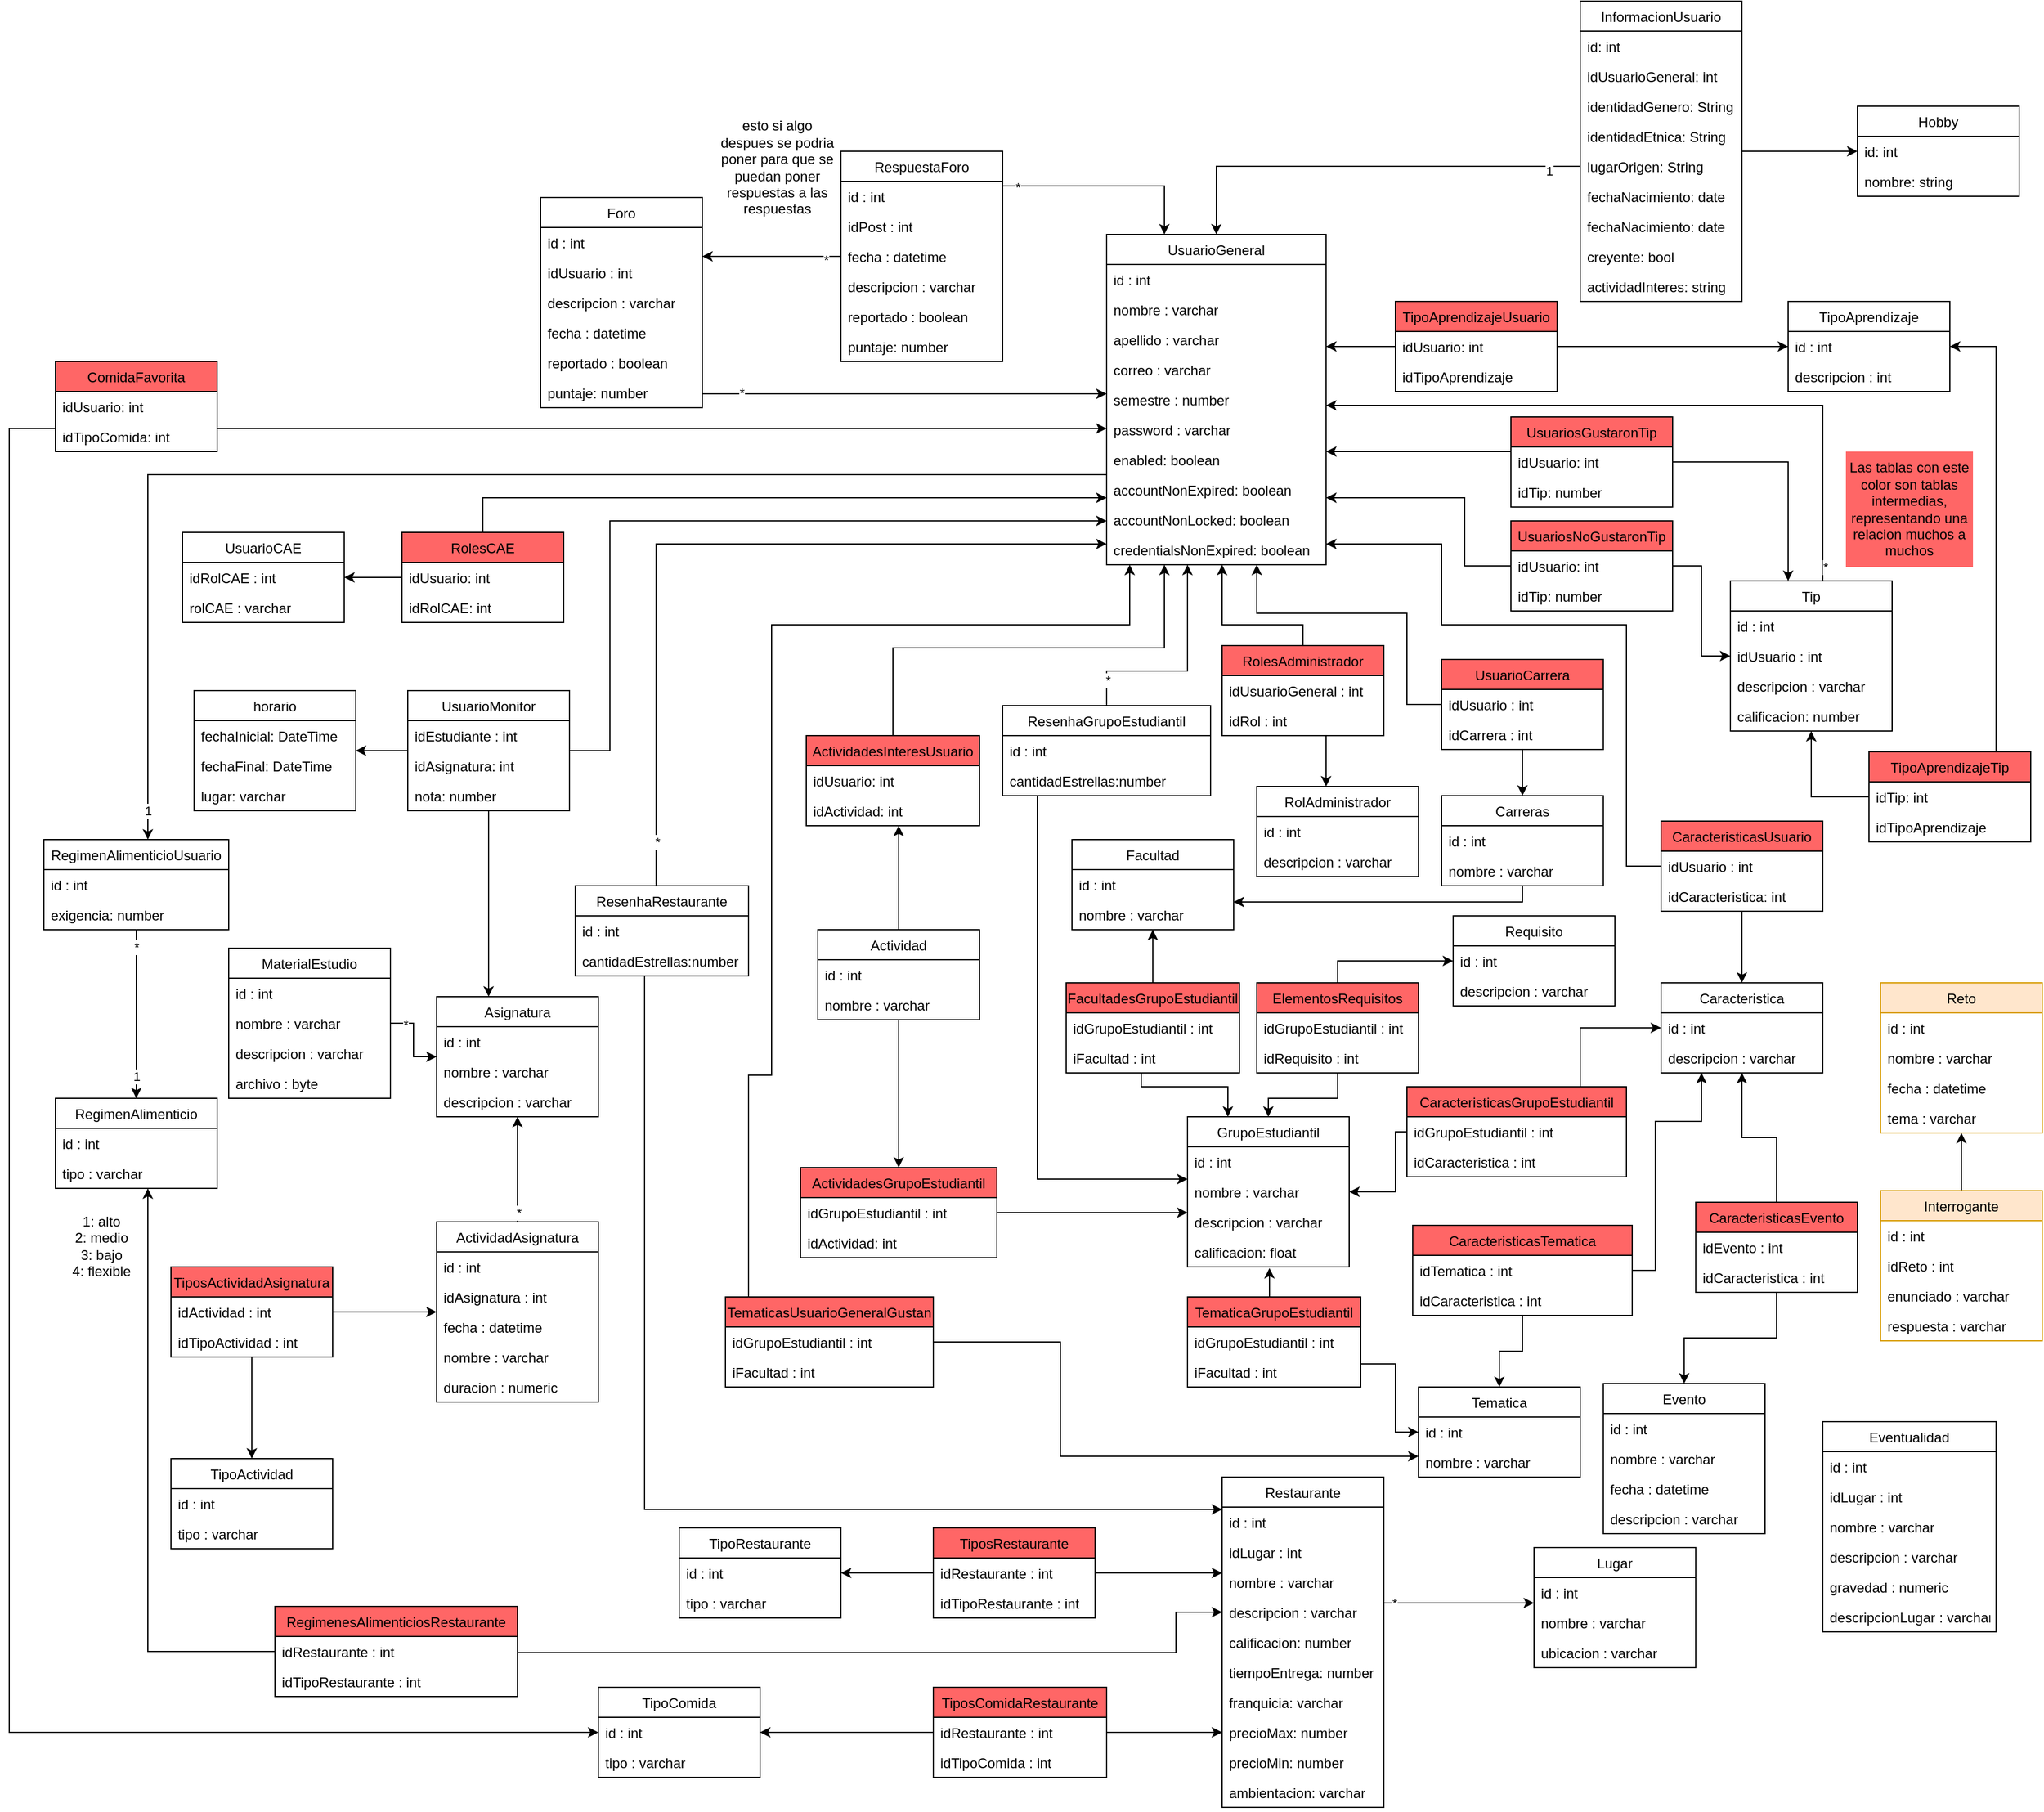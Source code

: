 <mxfile version="14.5.1" type="device"><diagram id="vmN4taGp0qUSGp3mzZwZ" name="Page-1"><mxGraphModel dx="2193" dy="2061" grid="1" gridSize="10" guides="1" tooltips="1" connect="1" arrows="1" fold="1" page="1" pageScale="1" pageWidth="850" pageHeight="1100" math="0" shadow="0"><root><mxCell id="0"/><mxCell id="1" parent="0"/><mxCell id="8Cp98PtQmlW1FcsHIt8N-2" value="UsuarioGeneral" style="swimlane;fontStyle=0;childLayout=stackLayout;horizontal=1;startSize=26;fillColor=none;horizontalStack=0;resizeParent=1;resizeParentMax=0;resizeLast=0;collapsible=1;marginBottom=0;" parent="1" vertex="1"><mxGeometry x="110" y="-98" width="190" height="286" as="geometry"/></mxCell><mxCell id="8Cp98PtQmlW1FcsHIt8N-3" value="id : int" style="text;strokeColor=none;fillColor=none;align=left;verticalAlign=top;spacingLeft=4;spacingRight=4;overflow=hidden;rotatable=0;points=[[0,0.5],[1,0.5]];portConstraint=eastwest;" parent="8Cp98PtQmlW1FcsHIt8N-2" vertex="1"><mxGeometry y="26" width="190" height="26" as="geometry"/></mxCell><mxCell id="8Cp98PtQmlW1FcsHIt8N-4" value="nombre : varchar" style="text;strokeColor=none;fillColor=none;align=left;verticalAlign=top;spacingLeft=4;spacingRight=4;overflow=hidden;rotatable=0;points=[[0,0.5],[1,0.5]];portConstraint=eastwest;" parent="8Cp98PtQmlW1FcsHIt8N-2" vertex="1"><mxGeometry y="52" width="190" height="26" as="geometry"/></mxCell><mxCell id="4cl648LxvNcrK4aJI5M5-15" value="apellido : varchar" style="text;strokeColor=none;fillColor=none;align=left;verticalAlign=top;spacingLeft=4;spacingRight=4;overflow=hidden;rotatable=0;points=[[0,0.5],[1,0.5]];portConstraint=eastwest;" parent="8Cp98PtQmlW1FcsHIt8N-2" vertex="1"><mxGeometry y="78" width="190" height="26" as="geometry"/></mxCell><mxCell id="8Cp98PtQmlW1FcsHIt8N-5" value="correo : varchar" style="text;strokeColor=none;fillColor=none;align=left;verticalAlign=top;spacingLeft=4;spacingRight=4;overflow=hidden;rotatable=0;points=[[0,0.5],[1,0.5]];portConstraint=eastwest;" parent="8Cp98PtQmlW1FcsHIt8N-2" vertex="1"><mxGeometry y="104" width="190" height="26" as="geometry"/></mxCell><mxCell id="LbbKZHZ56vK0Zq9gOS8B-3" value="semestre : number" style="text;strokeColor=none;fillColor=none;align=left;verticalAlign=top;spacingLeft=4;spacingRight=4;overflow=hidden;rotatable=0;points=[[0,0.5],[1,0.5]];portConstraint=eastwest;" parent="8Cp98PtQmlW1FcsHIt8N-2" vertex="1"><mxGeometry y="130" width="190" height="26" as="geometry"/></mxCell><mxCell id="4cl648LxvNcrK4aJI5M5-9" value="password : varchar" style="text;strokeColor=none;fillColor=none;align=left;verticalAlign=top;spacingLeft=4;spacingRight=4;overflow=hidden;rotatable=0;points=[[0,0.5],[1,0.5]];portConstraint=eastwest;" parent="8Cp98PtQmlW1FcsHIt8N-2" vertex="1"><mxGeometry y="156" width="190" height="26" as="geometry"/></mxCell><mxCell id="4cl648LxvNcrK4aJI5M5-10" value="enabled: boolean" style="text;strokeColor=none;fillColor=none;align=left;verticalAlign=top;spacingLeft=4;spacingRight=4;overflow=hidden;rotatable=0;points=[[0,0.5],[1,0.5]];portConstraint=eastwest;" parent="8Cp98PtQmlW1FcsHIt8N-2" vertex="1"><mxGeometry y="182" width="190" height="26" as="geometry"/></mxCell><mxCell id="4cl648LxvNcrK4aJI5M5-12" value="accountNonExpired: boolean" style="text;strokeColor=none;fillColor=none;align=left;verticalAlign=top;spacingLeft=4;spacingRight=4;overflow=hidden;rotatable=0;points=[[0,0.5],[1,0.5]];portConstraint=eastwest;" parent="8Cp98PtQmlW1FcsHIt8N-2" vertex="1"><mxGeometry y="208" width="190" height="26" as="geometry"/></mxCell><mxCell id="4cl648LxvNcrK4aJI5M5-13" value="accountNonLocked: boolean" style="text;strokeColor=none;fillColor=none;align=left;verticalAlign=top;spacingLeft=4;spacingRight=4;overflow=hidden;rotatable=0;points=[[0,0.5],[1,0.5]];portConstraint=eastwest;" parent="8Cp98PtQmlW1FcsHIt8N-2" vertex="1"><mxGeometry y="234" width="190" height="26" as="geometry"/></mxCell><mxCell id="4cl648LxvNcrK4aJI5M5-14" value="credentialsNonExpired: boolean" style="text;strokeColor=none;fillColor=none;align=left;verticalAlign=top;spacingLeft=4;spacingRight=4;overflow=hidden;rotatable=0;points=[[0,0.5],[1,0.5]];portConstraint=eastwest;" parent="8Cp98PtQmlW1FcsHIt8N-2" vertex="1"><mxGeometry y="260" width="190" height="26" as="geometry"/></mxCell><mxCell id="8Cp98PtQmlW1FcsHIt8N-15" style="edgeStyle=orthogonalEdgeStyle;rounded=0;orthogonalLoop=1;jettySize=auto;html=1;exitX=0.5;exitY=0;exitDx=0;exitDy=0;" parent="1" source="8Cp98PtQmlW1FcsHIt8N-12" target="8Cp98PtQmlW1FcsHIt8N-2" edge="1"><mxGeometry relative="1" as="geometry"><mxPoint x="220" y="240" as="sourcePoint"/><Array as="points"><mxPoint x="280" y="240"/><mxPoint x="210" y="240"/></Array></mxGeometry></mxCell><mxCell id="8Cp98PtQmlW1FcsHIt8N-21" style="edgeStyle=orthogonalEdgeStyle;rounded=0;orthogonalLoop=1;jettySize=auto;html=1;" parent="1" source="8Cp98PtQmlW1FcsHIt8N-12" target="8Cp98PtQmlW1FcsHIt8N-17" edge="1"><mxGeometry relative="1" as="geometry"><Array as="points"><mxPoint x="300" y="360"/><mxPoint x="300" y="360"/></Array></mxGeometry></mxCell><mxCell id="8Cp98PtQmlW1FcsHIt8N-12" value="RolesAdministrador" style="swimlane;fontStyle=0;childLayout=stackLayout;horizontal=1;startSize=26;fillColor=#FF6666;horizontalStack=0;resizeParent=1;resizeParentMax=0;resizeLast=0;collapsible=1;marginBottom=0;" parent="1" vertex="1"><mxGeometry x="210" y="258" width="140" height="78" as="geometry"/></mxCell><mxCell id="8Cp98PtQmlW1FcsHIt8N-13" value="idUsuarioGeneral : int" style="text;strokeColor=none;fillColor=none;align=left;verticalAlign=top;spacingLeft=4;spacingRight=4;overflow=hidden;rotatable=0;points=[[0,0.5],[1,0.5]];portConstraint=eastwest;" parent="8Cp98PtQmlW1FcsHIt8N-12" vertex="1"><mxGeometry y="26" width="140" height="26" as="geometry"/></mxCell><mxCell id="8Cp98PtQmlW1FcsHIt8N-14" value="idRol : int" style="text;strokeColor=none;fillColor=none;align=left;verticalAlign=top;spacingLeft=4;spacingRight=4;overflow=hidden;rotatable=0;points=[[0,0.5],[1,0.5]];portConstraint=eastwest;" parent="8Cp98PtQmlW1FcsHIt8N-12" vertex="1"><mxGeometry y="52" width="140" height="26" as="geometry"/></mxCell><mxCell id="8Cp98PtQmlW1FcsHIt8N-17" value="RolAdministrador" style="swimlane;fontStyle=0;childLayout=stackLayout;horizontal=1;startSize=26;fillColor=none;horizontalStack=0;resizeParent=1;resizeParentMax=0;resizeLast=0;collapsible=1;marginBottom=0;" parent="1" vertex="1"><mxGeometry x="240" y="380" width="140" height="78" as="geometry"/></mxCell><mxCell id="8Cp98PtQmlW1FcsHIt8N-18" value="id : int" style="text;strokeColor=none;fillColor=none;align=left;verticalAlign=top;spacingLeft=4;spacingRight=4;overflow=hidden;rotatable=0;points=[[0,0.5],[1,0.5]];portConstraint=eastwest;" parent="8Cp98PtQmlW1FcsHIt8N-17" vertex="1"><mxGeometry y="26" width="140" height="26" as="geometry"/></mxCell><mxCell id="8Cp98PtQmlW1FcsHIt8N-19" value="descripcion : varchar" style="text;strokeColor=none;fillColor=none;align=left;verticalAlign=top;spacingLeft=4;spacingRight=4;overflow=hidden;rotatable=0;points=[[0,0.5],[1,0.5]];portConstraint=eastwest;" parent="8Cp98PtQmlW1FcsHIt8N-17" vertex="1"><mxGeometry y="52" width="140" height="26" as="geometry"/></mxCell><mxCell id="8Cp98PtQmlW1FcsHIt8N-26" style="edgeStyle=orthogonalEdgeStyle;rounded=0;orthogonalLoop=1;jettySize=auto;html=1;" parent="1" source="8Cp98PtQmlW1FcsHIt8N-22" target="8Cp98PtQmlW1FcsHIt8N-2" edge="1"><mxGeometry relative="1" as="geometry"><Array as="points"><mxPoint x="370" y="309"/><mxPoint x="370" y="230"/><mxPoint x="240" y="230"/></Array><mxPoint x="270" y="203" as="targetPoint"/></mxGeometry></mxCell><mxCell id="8Cp98PtQmlW1FcsHIt8N-31" style="edgeStyle=orthogonalEdgeStyle;rounded=0;orthogonalLoop=1;jettySize=auto;html=1;entryX=0.5;entryY=0;entryDx=0;entryDy=0;" parent="1" source="8Cp98PtQmlW1FcsHIt8N-22" target="8Cp98PtQmlW1FcsHIt8N-27" edge="1"><mxGeometry relative="1" as="geometry"/></mxCell><mxCell id="8Cp98PtQmlW1FcsHIt8N-22" value="UsuarioCarrera" style="swimlane;fontStyle=0;childLayout=stackLayout;horizontal=1;startSize=26;fillColor=#FF6666;horizontalStack=0;resizeParent=1;resizeParentMax=0;resizeLast=0;collapsible=1;marginBottom=0;" parent="1" vertex="1"><mxGeometry x="400" y="270" width="140" height="78" as="geometry"/></mxCell><mxCell id="8Cp98PtQmlW1FcsHIt8N-23" value="idUsuario : int" style="text;strokeColor=none;fillColor=none;align=left;verticalAlign=top;spacingLeft=4;spacingRight=4;overflow=hidden;rotatable=0;points=[[0,0.5],[1,0.5]];portConstraint=eastwest;" parent="8Cp98PtQmlW1FcsHIt8N-22" vertex="1"><mxGeometry y="26" width="140" height="26" as="geometry"/></mxCell><mxCell id="8Cp98PtQmlW1FcsHIt8N-24" value="idCarrera : int" style="text;strokeColor=none;fillColor=none;align=left;verticalAlign=top;spacingLeft=4;spacingRight=4;overflow=hidden;rotatable=0;points=[[0,0.5],[1,0.5]];portConstraint=eastwest;" parent="8Cp98PtQmlW1FcsHIt8N-22" vertex="1"><mxGeometry y="52" width="140" height="26" as="geometry"/></mxCell><mxCell id="lUFm-snMR8XpVAPotXUv-3" style="edgeStyle=orthogonalEdgeStyle;rounded=0;orthogonalLoop=1;jettySize=auto;html=1;" parent="1" source="8Cp98PtQmlW1FcsHIt8N-27" target="U4im2-bICk5S_5JBHvjq-25" edge="1"><mxGeometry relative="1" as="geometry"><Array as="points"><mxPoint x="470" y="480"/></Array></mxGeometry></mxCell><mxCell id="8Cp98PtQmlW1FcsHIt8N-27" value="Carreras" style="swimlane;fontStyle=0;childLayout=stackLayout;horizontal=1;startSize=26;horizontalStack=0;resizeParent=1;resizeParentMax=0;resizeLast=0;collapsible=1;marginBottom=0;" parent="1" vertex="1"><mxGeometry x="400" y="388" width="140" height="78" as="geometry"/></mxCell><mxCell id="8Cp98PtQmlW1FcsHIt8N-28" value="id : int" style="text;strokeColor=none;fillColor=none;align=left;verticalAlign=top;spacingLeft=4;spacingRight=4;overflow=hidden;rotatable=0;points=[[0,0.5],[1,0.5]];portConstraint=eastwest;" parent="8Cp98PtQmlW1FcsHIt8N-27" vertex="1"><mxGeometry y="26" width="140" height="26" as="geometry"/></mxCell><mxCell id="8Cp98PtQmlW1FcsHIt8N-29" value="nombre : varchar" style="text;strokeColor=none;fillColor=none;align=left;verticalAlign=top;spacingLeft=4;spacingRight=4;overflow=hidden;rotatable=0;points=[[0,0.5],[1,0.5]];portConstraint=eastwest;" parent="8Cp98PtQmlW1FcsHIt8N-27" vertex="1"><mxGeometry y="52" width="140" height="26" as="geometry"/></mxCell><mxCell id="8Cp98PtQmlW1FcsHIt8N-46" style="edgeStyle=orthogonalEdgeStyle;rounded=0;orthogonalLoop=1;jettySize=auto;html=1;" parent="1" source="8Cp98PtQmlW1FcsHIt8N-42" target="8Cp98PtQmlW1FcsHIt8N-2" edge="1"><mxGeometry relative="1" as="geometry"><mxPoint x="140" y="190" as="targetPoint"/><Array as="points"><mxPoint x="-320" y="349"/><mxPoint x="-320" y="150"/></Array></mxGeometry></mxCell><mxCell id="SYSXTMtunTFzf7wEhKNG-7" style="edgeStyle=orthogonalEdgeStyle;rounded=0;orthogonalLoop=1;jettySize=auto;html=1;" parent="1" source="8Cp98PtQmlW1FcsHIt8N-42" target="8Cp98PtQmlW1FcsHIt8N-161" edge="1"><mxGeometry relative="1" as="geometry"><Array as="points"><mxPoint x="-425" y="490"/><mxPoint x="-425" y="490"/></Array></mxGeometry></mxCell><mxCell id="B5otgVmk1PQEqiZWl9D7-10" style="edgeStyle=orthogonalEdgeStyle;rounded=0;orthogonalLoop=1;jettySize=auto;html=1;" parent="1" source="8Cp98PtQmlW1FcsHIt8N-42" target="B5otgVmk1PQEqiZWl9D7-7" edge="1"><mxGeometry relative="1" as="geometry"><Array as="points"><mxPoint x="-430" y="349"/><mxPoint x="-430" y="349"/></Array></mxGeometry></mxCell><mxCell id="8Cp98PtQmlW1FcsHIt8N-42" value="UsuarioMonitor" style="swimlane;fontStyle=0;childLayout=stackLayout;horizontal=1;startSize=26;horizontalStack=0;resizeParent=1;resizeParentMax=0;resizeLast=0;collapsible=1;marginBottom=0;" parent="1" vertex="1"><mxGeometry x="-495" y="297" width="140" height="104" as="geometry"/></mxCell><mxCell id="8Cp98PtQmlW1FcsHIt8N-43" value="idEstudiante : int" style="text;strokeColor=none;fillColor=none;align=left;verticalAlign=top;spacingLeft=4;spacingRight=4;overflow=hidden;rotatable=0;points=[[0,0.5],[1,0.5]];portConstraint=eastwest;" parent="8Cp98PtQmlW1FcsHIt8N-42" vertex="1"><mxGeometry y="26" width="140" height="26" as="geometry"/></mxCell><mxCell id="8Cp98PtQmlW1FcsHIt8N-44" value="idAsignatura: int" style="text;strokeColor=none;fillColor=none;align=left;verticalAlign=top;spacingLeft=4;spacingRight=4;overflow=hidden;rotatable=0;points=[[0,0.5],[1,0.5]];portConstraint=eastwest;" parent="8Cp98PtQmlW1FcsHIt8N-42" vertex="1"><mxGeometry y="52" width="140" height="26" as="geometry"/></mxCell><mxCell id="B5otgVmk1PQEqiZWl9D7-11" value="nota: number" style="text;strokeColor=none;fillColor=none;align=left;verticalAlign=top;spacingLeft=4;spacingRight=4;overflow=hidden;rotatable=0;points=[[0,0.5],[1,0.5]];portConstraint=eastwest;" parent="8Cp98PtQmlW1FcsHIt8N-42" vertex="1"><mxGeometry y="78" width="140" height="26" as="geometry"/></mxCell><mxCell id="8Cp98PtQmlW1FcsHIt8N-47" value="UsuarioCAE" style="swimlane;fontStyle=0;childLayout=stackLayout;horizontal=1;startSize=26;fillColor=none;horizontalStack=0;resizeParent=1;resizeParentMax=0;resizeLast=0;collapsible=1;marginBottom=0;" parent="1" vertex="1"><mxGeometry x="-690" y="160" width="140" height="78" as="geometry"/></mxCell><mxCell id="8Cp98PtQmlW1FcsHIt8N-48" value="idRolCAE : int" style="text;strokeColor=none;fillColor=none;align=left;verticalAlign=top;spacingLeft=4;spacingRight=4;overflow=hidden;rotatable=0;points=[[0,0.5],[1,0.5]];portConstraint=eastwest;" parent="8Cp98PtQmlW1FcsHIt8N-47" vertex="1"><mxGeometry y="26" width="140" height="26" as="geometry"/></mxCell><mxCell id="8Cp98PtQmlW1FcsHIt8N-49" value="rolCAE : varchar" style="text;strokeColor=none;fillColor=none;align=left;verticalAlign=top;spacingLeft=4;spacingRight=4;overflow=hidden;rotatable=0;points=[[0,0.5],[1,0.5]];portConstraint=eastwest;" parent="8Cp98PtQmlW1FcsHIt8N-47" vertex="1"><mxGeometry y="52" width="140" height="26" as="geometry"/></mxCell><mxCell id="8Cp98PtQmlW1FcsHIt8N-61" style="edgeStyle=orthogonalEdgeStyle;rounded=0;orthogonalLoop=1;jettySize=auto;html=1;" parent="1" source="8Cp98PtQmlW1FcsHIt8N-51" target="8Cp98PtQmlW1FcsHIt8N-2" edge="1"><mxGeometry relative="1" as="geometry"><Array as="points"><mxPoint x="-110" y="40"/><mxPoint x="-110" y="40"/></Array></mxGeometry></mxCell><mxCell id="1SMCIwvvJ9zOoi3gKSTI-3" value="*" style="edgeLabel;html=1;align=center;verticalAlign=middle;resizable=0;points=[];" parent="8Cp98PtQmlW1FcsHIt8N-61" vertex="1" connectable="0"><mxGeometry x="-0.807" y="1" relative="1" as="geometry"><mxPoint as="offset"/></mxGeometry></mxCell><mxCell id="8Cp98PtQmlW1FcsHIt8N-51" value="Foro" style="swimlane;fontStyle=0;childLayout=stackLayout;horizontal=1;startSize=26;fillColor=none;horizontalStack=0;resizeParent=1;resizeParentMax=0;resizeLast=0;collapsible=1;marginBottom=0;" parent="1" vertex="1"><mxGeometry x="-380" y="-130" width="140" height="182" as="geometry"/></mxCell><mxCell id="8Cp98PtQmlW1FcsHIt8N-52" value="id : int " style="text;strokeColor=none;fillColor=none;align=left;verticalAlign=top;spacingLeft=4;spacingRight=4;overflow=hidden;rotatable=0;points=[[0,0.5],[1,0.5]];portConstraint=eastwest;" parent="8Cp98PtQmlW1FcsHIt8N-51" vertex="1"><mxGeometry y="26" width="140" height="26" as="geometry"/></mxCell><mxCell id="8Cp98PtQmlW1FcsHIt8N-53" value="idUsuario : int " style="text;strokeColor=none;fillColor=none;align=left;verticalAlign=top;spacingLeft=4;spacingRight=4;overflow=hidden;rotatable=0;points=[[0,0.5],[1,0.5]];portConstraint=eastwest;" parent="8Cp98PtQmlW1FcsHIt8N-51" vertex="1"><mxGeometry y="52" width="140" height="26" as="geometry"/></mxCell><mxCell id="8Cp98PtQmlW1FcsHIt8N-54" value="descripcion : varchar" style="text;strokeColor=none;fillColor=none;align=left;verticalAlign=top;spacingLeft=4;spacingRight=4;overflow=hidden;rotatable=0;points=[[0,0.5],[1,0.5]];portConstraint=eastwest;" parent="8Cp98PtQmlW1FcsHIt8N-51" vertex="1"><mxGeometry y="78" width="140" height="26" as="geometry"/></mxCell><mxCell id="8Cp98PtQmlW1FcsHIt8N-58" value="fecha : datetime" style="text;strokeColor=none;fillColor=none;align=left;verticalAlign=top;spacingLeft=4;spacingRight=4;overflow=hidden;rotatable=0;points=[[0,0.5],[1,0.5]];portConstraint=eastwest;" parent="8Cp98PtQmlW1FcsHIt8N-51" vertex="1"><mxGeometry y="104" width="140" height="26" as="geometry"/></mxCell><mxCell id="8Cp98PtQmlW1FcsHIt8N-59" value="reportado : boolean" style="text;strokeColor=none;fillColor=none;align=left;verticalAlign=top;spacingLeft=4;spacingRight=4;overflow=hidden;rotatable=0;points=[[0,0.5],[1,0.5]];portConstraint=eastwest;" parent="8Cp98PtQmlW1FcsHIt8N-51" vertex="1"><mxGeometry y="130" width="140" height="26" as="geometry"/></mxCell><mxCell id="U4im2-bICk5S_5JBHvjq-44" value="puntaje: number" style="text;align=left;verticalAlign=top;spacingLeft=4;spacingRight=4;overflow=hidden;rotatable=0;points=[[0,0.5],[1,0.5]];portConstraint=eastwest;" parent="8Cp98PtQmlW1FcsHIt8N-51" vertex="1"><mxGeometry y="156" width="140" height="26" as="geometry"/></mxCell><mxCell id="8Cp98PtQmlW1FcsHIt8N-67" style="edgeStyle=orthogonalEdgeStyle;rounded=0;orthogonalLoop=1;jettySize=auto;html=1;" parent="1" source="8Cp98PtQmlW1FcsHIt8N-62" target="8Cp98PtQmlW1FcsHIt8N-51" edge="1"><mxGeometry relative="1" as="geometry"><Array as="points"><mxPoint x="-110" y="-115"/></Array><mxPoint x="-130" y="-115" as="targetPoint"/></mxGeometry></mxCell><mxCell id="tsC_nlwNJlmtmGkffJyM-1" value="*" style="edgeLabel;html=1;align=center;verticalAlign=middle;resizable=0;points=[];" vertex="1" connectable="0" parent="8Cp98PtQmlW1FcsHIt8N-67"><mxGeometry x="-0.783" y="3" relative="1" as="geometry"><mxPoint as="offset"/></mxGeometry></mxCell><mxCell id="8Cp98PtQmlW1FcsHIt8N-62" value="RespuestaForo" style="swimlane;fontStyle=0;childLayout=stackLayout;horizontal=1;startSize=26;fillColor=none;horizontalStack=0;resizeParent=1;resizeParentMax=0;resizeLast=0;collapsible=1;marginBottom=0;" parent="1" vertex="1"><mxGeometry x="-120" y="-170" width="140" height="182" as="geometry"/></mxCell><mxCell id="8Cp98PtQmlW1FcsHIt8N-63" value="id : int" style="text;strokeColor=none;fillColor=none;align=left;verticalAlign=top;spacingLeft=4;spacingRight=4;overflow=hidden;rotatable=0;points=[[0,0.5],[1,0.5]];portConstraint=eastwest;" parent="8Cp98PtQmlW1FcsHIt8N-62" vertex="1"><mxGeometry y="26" width="140" height="26" as="geometry"/></mxCell><mxCell id="8Cp98PtQmlW1FcsHIt8N-64" value="idPost : int" style="text;strokeColor=none;fillColor=none;align=left;verticalAlign=top;spacingLeft=4;spacingRight=4;overflow=hidden;rotatable=0;points=[[0,0.5],[1,0.5]];portConstraint=eastwest;" parent="8Cp98PtQmlW1FcsHIt8N-62" vertex="1"><mxGeometry y="52" width="140" height="26" as="geometry"/></mxCell><mxCell id="8Cp98PtQmlW1FcsHIt8N-65" value="fecha : datetime" style="text;strokeColor=none;fillColor=none;align=left;verticalAlign=top;spacingLeft=4;spacingRight=4;overflow=hidden;rotatable=0;points=[[0,0.5],[1,0.5]];portConstraint=eastwest;" parent="8Cp98PtQmlW1FcsHIt8N-62" vertex="1"><mxGeometry y="78" width="140" height="26" as="geometry"/></mxCell><mxCell id="Bj7mguuoA5nFv0pOuBtP-2" value="descripcion : varchar" style="text;strokeColor=none;fillColor=none;align=left;verticalAlign=top;spacingLeft=4;spacingRight=4;overflow=hidden;rotatable=0;points=[[0,0.5],[1,0.5]];portConstraint=eastwest;" parent="8Cp98PtQmlW1FcsHIt8N-62" vertex="1"><mxGeometry y="104" width="140" height="26" as="geometry"/></mxCell><mxCell id="8Cp98PtQmlW1FcsHIt8N-66" value="reportado : boolean" style="text;strokeColor=none;fillColor=none;align=left;verticalAlign=top;spacingLeft=4;spacingRight=4;overflow=hidden;rotatable=0;points=[[0,0.5],[1,0.5]];portConstraint=eastwest;" parent="8Cp98PtQmlW1FcsHIt8N-62" vertex="1"><mxGeometry y="130" width="140" height="26" as="geometry"/></mxCell><mxCell id="U4im2-bICk5S_5JBHvjq-45" value="puntaje: number" style="text;align=left;verticalAlign=top;spacingLeft=4;spacingRight=4;overflow=hidden;rotatable=0;points=[[0,0.5],[1,0.5]];portConstraint=eastwest;" parent="8Cp98PtQmlW1FcsHIt8N-62" vertex="1"><mxGeometry y="156" width="140" height="26" as="geometry"/></mxCell><mxCell id="8Cp98PtQmlW1FcsHIt8N-75" value="GrupoEstudiantil" style="swimlane;fontStyle=0;childLayout=stackLayout;horizontal=1;startSize=26;fillColor=none;horizontalStack=0;resizeParent=1;resizeParentMax=0;resizeLast=0;collapsible=1;marginBottom=0;" parent="1" vertex="1"><mxGeometry x="180" y="666" width="140" height="130" as="geometry"/></mxCell><mxCell id="8Cp98PtQmlW1FcsHIt8N-76" value="id : int" style="text;strokeColor=none;fillColor=none;align=left;verticalAlign=top;spacingLeft=4;spacingRight=4;overflow=hidden;rotatable=0;points=[[0,0.5],[1,0.5]];portConstraint=eastwest;" parent="8Cp98PtQmlW1FcsHIt8N-75" vertex="1"><mxGeometry y="26" width="140" height="26" as="geometry"/></mxCell><mxCell id="8Cp98PtQmlW1FcsHIt8N-77" value="nombre : varchar" style="text;strokeColor=none;fillColor=none;align=left;verticalAlign=top;spacingLeft=4;spacingRight=4;overflow=hidden;rotatable=0;points=[[0,0.5],[1,0.5]];portConstraint=eastwest;" parent="8Cp98PtQmlW1FcsHIt8N-75" vertex="1"><mxGeometry y="52" width="140" height="26" as="geometry"/></mxCell><mxCell id="8Cp98PtQmlW1FcsHIt8N-78" value="descripcion : varchar" style="text;strokeColor=none;fillColor=none;align=left;verticalAlign=top;spacingLeft=4;spacingRight=4;overflow=hidden;rotatable=0;points=[[0,0.5],[1,0.5]];portConstraint=eastwest;" parent="8Cp98PtQmlW1FcsHIt8N-75" vertex="1"><mxGeometry y="78" width="140" height="26" as="geometry"/></mxCell><mxCell id="v08StCXvnVe2NSO1RYma-2" value="calificacion: float" style="text;strokeColor=none;fillColor=none;align=left;verticalAlign=top;spacingLeft=4;spacingRight=4;overflow=hidden;rotatable=0;points=[[0,0.5],[1,0.5]];portConstraint=eastwest;" parent="8Cp98PtQmlW1FcsHIt8N-75" vertex="1"><mxGeometry y="104" width="140" height="26" as="geometry"/></mxCell><mxCell id="8Cp98PtQmlW1FcsHIt8N-83" style="edgeStyle=orthogonalEdgeStyle;rounded=0;orthogonalLoop=1;jettySize=auto;html=1;exitX=0.5;exitY=1;exitDx=0;exitDy=0;entryX=0.5;entryY=0;entryDx=0;entryDy=0;" parent="1" source="8Cp98PtQmlW1FcsHIt8N-79" target="8Cp98PtQmlW1FcsHIt8N-75" edge="1"><mxGeometry relative="1" as="geometry"><mxPoint x="290" y="750" as="targetPoint"/><Array as="points"><mxPoint x="310" y="650"/><mxPoint x="250" y="650"/></Array></mxGeometry></mxCell><mxCell id="8Cp98PtQmlW1FcsHIt8N-79" value="ElementosRequisitos" style="swimlane;fontStyle=0;childLayout=stackLayout;horizontal=1;startSize=26;fillColor=#FF6666;horizontalStack=0;resizeParent=1;resizeParentMax=0;resizeLast=0;collapsible=1;marginBottom=0;" parent="1" vertex="1"><mxGeometry x="240" y="550" width="140" height="78" as="geometry"/></mxCell><mxCell id="8Cp98PtQmlW1FcsHIt8N-80" value="idGrupoEstudiantil : int" style="text;strokeColor=none;fillColor=none;align=left;verticalAlign=top;spacingLeft=4;spacingRight=4;overflow=hidden;rotatable=0;points=[[0,0.5],[1,0.5]];portConstraint=eastwest;" parent="8Cp98PtQmlW1FcsHIt8N-79" vertex="1"><mxGeometry y="26" width="140" height="26" as="geometry"/></mxCell><mxCell id="8Cp98PtQmlW1FcsHIt8N-81" value="idRequisito : int" style="text;strokeColor=none;fillColor=none;align=left;verticalAlign=top;spacingLeft=4;spacingRight=4;overflow=hidden;rotatable=0;points=[[0,0.5],[1,0.5]];portConstraint=eastwest;" parent="8Cp98PtQmlW1FcsHIt8N-79" vertex="1"><mxGeometry y="52" width="140" height="26" as="geometry"/></mxCell><mxCell id="8Cp98PtQmlW1FcsHIt8N-84" value="Requisito" style="swimlane;fontStyle=0;childLayout=stackLayout;horizontal=1;startSize=26;horizontalStack=0;resizeParent=1;resizeParentMax=0;resizeLast=0;collapsible=1;marginBottom=0;" parent="1" vertex="1"><mxGeometry x="410" y="492" width="140" height="78" as="geometry"/></mxCell><mxCell id="8Cp98PtQmlW1FcsHIt8N-85" value="id : int" style="text;strokeColor=none;fillColor=none;align=left;verticalAlign=top;spacingLeft=4;spacingRight=4;overflow=hidden;rotatable=0;points=[[0,0.5],[1,0.5]];portConstraint=eastwest;" parent="8Cp98PtQmlW1FcsHIt8N-84" vertex="1"><mxGeometry y="26" width="140" height="26" as="geometry"/></mxCell><mxCell id="8Cp98PtQmlW1FcsHIt8N-86" value="descripcion : varchar" style="text;strokeColor=none;fillColor=none;align=left;verticalAlign=top;spacingLeft=4;spacingRight=4;overflow=hidden;rotatable=0;points=[[0,0.5],[1,0.5]];portConstraint=eastwest;" parent="8Cp98PtQmlW1FcsHIt8N-84" vertex="1"><mxGeometry y="52" width="140" height="26" as="geometry"/></mxCell><mxCell id="8Cp98PtQmlW1FcsHIt8N-88" style="edgeStyle=orthogonalEdgeStyle;rounded=0;orthogonalLoop=1;jettySize=auto;html=1;" parent="1" source="8Cp98PtQmlW1FcsHIt8N-79" target="8Cp98PtQmlW1FcsHIt8N-84" edge="1"><mxGeometry relative="1" as="geometry"><Array as="points"><mxPoint x="310" y="531"/></Array></mxGeometry></mxCell><mxCell id="8Cp98PtQmlW1FcsHIt8N-89" value="Caracteristica" style="swimlane;fontStyle=0;childLayout=stackLayout;horizontal=1;startSize=26;fillColor=none;horizontalStack=0;resizeParent=1;resizeParentMax=0;resizeLast=0;collapsible=1;marginBottom=0;" parent="1" vertex="1"><mxGeometry x="590" y="550" width="140" height="78" as="geometry"/></mxCell><mxCell id="8Cp98PtQmlW1FcsHIt8N-90" value="id : int " style="text;strokeColor=none;fillColor=none;align=left;verticalAlign=top;spacingLeft=4;spacingRight=4;overflow=hidden;rotatable=0;points=[[0,0.5],[1,0.5]];portConstraint=eastwest;" parent="8Cp98PtQmlW1FcsHIt8N-89" vertex="1"><mxGeometry y="26" width="140" height="26" as="geometry"/></mxCell><mxCell id="8Cp98PtQmlW1FcsHIt8N-91" value="descripcion : varchar" style="text;strokeColor=none;fillColor=none;align=left;verticalAlign=top;spacingLeft=4;spacingRight=4;overflow=hidden;rotatable=0;points=[[0,0.5],[1,0.5]];portConstraint=eastwest;" parent="8Cp98PtQmlW1FcsHIt8N-89" vertex="1"><mxGeometry y="52" width="140" height="26" as="geometry"/></mxCell><mxCell id="8Cp98PtQmlW1FcsHIt8N-98" style="edgeStyle=orthogonalEdgeStyle;rounded=0;orthogonalLoop=1;jettySize=auto;html=1;" parent="1" source="8Cp98PtQmlW1FcsHIt8N-93" target="8Cp98PtQmlW1FcsHIt8N-2" edge="1"><mxGeometry relative="1" as="geometry"><Array as="points"><mxPoint x="560" y="449"/><mxPoint x="560" y="240"/><mxPoint x="400" y="240"/><mxPoint x="400" y="170"/></Array></mxGeometry></mxCell><mxCell id="CxXL2UJJS3p0WpMzzu2k-30" style="edgeStyle=orthogonalEdgeStyle;rounded=0;orthogonalLoop=1;jettySize=auto;html=1;entryX=0.5;entryY=0;entryDx=0;entryDy=0;startSize=26;" parent="1" source="8Cp98PtQmlW1FcsHIt8N-93" target="8Cp98PtQmlW1FcsHIt8N-89" edge="1"><mxGeometry relative="1" as="geometry"/></mxCell><mxCell id="8Cp98PtQmlW1FcsHIt8N-93" value="CaracteristicasUsuario" style="swimlane;fontStyle=0;childLayout=stackLayout;horizontal=1;startSize=26;fillColor=#FF6666;horizontalStack=0;resizeParent=1;resizeParentMax=0;resizeLast=0;collapsible=1;marginBottom=0;" parent="1" vertex="1"><mxGeometry x="590" y="410" width="140" height="78" as="geometry"/></mxCell><mxCell id="8Cp98PtQmlW1FcsHIt8N-94" value="idUsuario : int" style="text;strokeColor=none;fillColor=none;align=left;verticalAlign=top;spacingLeft=4;spacingRight=4;overflow=hidden;rotatable=0;points=[[0,0.5],[1,0.5]];portConstraint=eastwest;" parent="8Cp98PtQmlW1FcsHIt8N-93" vertex="1"><mxGeometry y="26" width="140" height="26" as="geometry"/></mxCell><mxCell id="8Cp98PtQmlW1FcsHIt8N-95" value="idCaracteristica: int" style="text;strokeColor=none;fillColor=none;align=left;verticalAlign=top;spacingLeft=4;spacingRight=4;overflow=hidden;rotatable=0;points=[[0,0.5],[1,0.5]];portConstraint=eastwest;" parent="8Cp98PtQmlW1FcsHIt8N-93" vertex="1"><mxGeometry y="52" width="140" height="26" as="geometry"/></mxCell><mxCell id="8Cp98PtQmlW1FcsHIt8N-100" value="Evento" style="swimlane;fontStyle=0;childLayout=stackLayout;horizontal=1;startSize=26;fillColor=none;horizontalStack=0;resizeParent=1;resizeParentMax=0;resizeLast=0;collapsible=1;marginBottom=0;" parent="1" vertex="1"><mxGeometry x="540" y="897" width="140" height="130" as="geometry"/></mxCell><mxCell id="8Cp98PtQmlW1FcsHIt8N-101" value="id : int " style="text;strokeColor=none;fillColor=none;align=left;verticalAlign=top;spacingLeft=4;spacingRight=4;overflow=hidden;rotatable=0;points=[[0,0.5],[1,0.5]];portConstraint=eastwest;" parent="8Cp98PtQmlW1FcsHIt8N-100" vertex="1"><mxGeometry y="26" width="140" height="26" as="geometry"/></mxCell><mxCell id="8Cp98PtQmlW1FcsHIt8N-102" value="nombre : varchar" style="text;strokeColor=none;fillColor=none;align=left;verticalAlign=top;spacingLeft=4;spacingRight=4;overflow=hidden;rotatable=0;points=[[0,0.5],[1,0.5]];portConstraint=eastwest;" parent="8Cp98PtQmlW1FcsHIt8N-100" vertex="1"><mxGeometry y="52" width="140" height="26" as="geometry"/></mxCell><mxCell id="8Cp98PtQmlW1FcsHIt8N-103" value="fecha : datetime" style="text;strokeColor=none;fillColor=none;align=left;verticalAlign=top;spacingLeft=4;spacingRight=4;overflow=hidden;rotatable=0;points=[[0,0.5],[1,0.5]];portConstraint=eastwest;" parent="8Cp98PtQmlW1FcsHIt8N-100" vertex="1"><mxGeometry y="78" width="140" height="26" as="geometry"/></mxCell><mxCell id="8Cp98PtQmlW1FcsHIt8N-104" value="descripcion : varchar" style="text;strokeColor=none;fillColor=none;align=left;verticalAlign=top;spacingLeft=4;spacingRight=4;overflow=hidden;rotatable=0;points=[[0,0.5],[1,0.5]];portConstraint=eastwest;" parent="8Cp98PtQmlW1FcsHIt8N-100" vertex="1"><mxGeometry y="104" width="140" height="26" as="geometry"/></mxCell><mxCell id="8Cp98PtQmlW1FcsHIt8N-106" value="Reto" style="swimlane;fontStyle=0;childLayout=stackLayout;horizontal=1;startSize=26;fillColor=#ffe6cc;horizontalStack=0;resizeParent=1;resizeParentMax=0;resizeLast=0;collapsible=1;marginBottom=0;strokeColor=#d79b00;" parent="1" vertex="1"><mxGeometry x="780" y="550" width="140" height="130" as="geometry"/></mxCell><mxCell id="8Cp98PtQmlW1FcsHIt8N-107" value="id : int " style="text;strokeColor=none;fillColor=none;align=left;verticalAlign=top;spacingLeft=4;spacingRight=4;overflow=hidden;rotatable=0;points=[[0,0.5],[1,0.5]];portConstraint=eastwest;" parent="8Cp98PtQmlW1FcsHIt8N-106" vertex="1"><mxGeometry y="26" width="140" height="26" as="geometry"/></mxCell><mxCell id="8Cp98PtQmlW1FcsHIt8N-108" value="nombre : varchar" style="text;strokeColor=none;fillColor=none;align=left;verticalAlign=top;spacingLeft=4;spacingRight=4;overflow=hidden;rotatable=0;points=[[0,0.5],[1,0.5]];portConstraint=eastwest;" parent="8Cp98PtQmlW1FcsHIt8N-106" vertex="1"><mxGeometry y="52" width="140" height="26" as="geometry"/></mxCell><mxCell id="8Cp98PtQmlW1FcsHIt8N-109" value="fecha : datetime" style="text;strokeColor=none;fillColor=none;align=left;verticalAlign=top;spacingLeft=4;spacingRight=4;overflow=hidden;rotatable=0;points=[[0,0.5],[1,0.5]];portConstraint=eastwest;" parent="8Cp98PtQmlW1FcsHIt8N-106" vertex="1"><mxGeometry y="78" width="140" height="26" as="geometry"/></mxCell><mxCell id="8Cp98PtQmlW1FcsHIt8N-110" value="tema : varchar" style="text;strokeColor=none;fillColor=none;align=left;verticalAlign=top;spacingLeft=4;spacingRight=4;overflow=hidden;rotatable=0;points=[[0,0.5],[1,0.5]];portConstraint=eastwest;" parent="8Cp98PtQmlW1FcsHIt8N-106" vertex="1"><mxGeometry y="104" width="140" height="26" as="geometry"/></mxCell><mxCell id="8Cp98PtQmlW1FcsHIt8N-116" style="edgeStyle=orthogonalEdgeStyle;rounded=0;orthogonalLoop=1;jettySize=auto;html=1;" parent="1" source="8Cp98PtQmlW1FcsHIt8N-111" target="8Cp98PtQmlW1FcsHIt8N-106" edge="1"><mxGeometry relative="1" as="geometry"/></mxCell><mxCell id="8Cp98PtQmlW1FcsHIt8N-111" value="Interrogante" style="swimlane;fontStyle=0;childLayout=stackLayout;horizontal=1;startSize=26;fillColor=#ffe6cc;horizontalStack=0;resizeParent=1;resizeParentMax=0;resizeLast=0;collapsible=1;marginBottom=0;strokeColor=#d79b00;" parent="1" vertex="1"><mxGeometry x="780" y="730" width="140" height="130" as="geometry"/></mxCell><mxCell id="8Cp98PtQmlW1FcsHIt8N-112" value="id : int" style="text;strokeColor=none;fillColor=none;align=left;verticalAlign=top;spacingLeft=4;spacingRight=4;overflow=hidden;rotatable=0;points=[[0,0.5],[1,0.5]];portConstraint=eastwest;" parent="8Cp98PtQmlW1FcsHIt8N-111" vertex="1"><mxGeometry y="26" width="140" height="26" as="geometry"/></mxCell><mxCell id="8Cp98PtQmlW1FcsHIt8N-113" value="idReto : int" style="text;strokeColor=none;fillColor=none;align=left;verticalAlign=top;spacingLeft=4;spacingRight=4;overflow=hidden;rotatable=0;points=[[0,0.5],[1,0.5]];portConstraint=eastwest;" parent="8Cp98PtQmlW1FcsHIt8N-111" vertex="1"><mxGeometry y="52" width="140" height="26" as="geometry"/></mxCell><mxCell id="8Cp98PtQmlW1FcsHIt8N-114" value="enunciado : varchar" style="text;strokeColor=none;fillColor=none;align=left;verticalAlign=top;spacingLeft=4;spacingRight=4;overflow=hidden;rotatable=0;points=[[0,0.5],[1,0.5]];portConstraint=eastwest;" parent="8Cp98PtQmlW1FcsHIt8N-111" vertex="1"><mxGeometry y="78" width="140" height="26" as="geometry"/></mxCell><mxCell id="8Cp98PtQmlW1FcsHIt8N-115" value="respuesta : varchar" style="text;strokeColor=none;fillColor=none;align=left;verticalAlign=top;spacingLeft=4;spacingRight=4;overflow=hidden;rotatable=0;points=[[0,0.5],[1,0.5]];portConstraint=eastwest;" parent="8Cp98PtQmlW1FcsHIt8N-111" vertex="1"><mxGeometry y="104" width="140" height="26" as="geometry"/></mxCell><mxCell id="8Cp98PtQmlW1FcsHIt8N-117" value="Lugar" style="swimlane;fontStyle=0;childLayout=stackLayout;horizontal=1;startSize=26;fillColor=none;horizontalStack=0;resizeParent=1;resizeParentMax=0;resizeLast=0;collapsible=1;marginBottom=0;" parent="1" vertex="1"><mxGeometry x="480" y="1039" width="140" height="104" as="geometry"/></mxCell><mxCell id="8Cp98PtQmlW1FcsHIt8N-118" value="id : int " style="text;strokeColor=none;fillColor=none;align=left;verticalAlign=top;spacingLeft=4;spacingRight=4;overflow=hidden;rotatable=0;points=[[0,0.5],[1,0.5]];portConstraint=eastwest;" parent="8Cp98PtQmlW1FcsHIt8N-117" vertex="1"><mxGeometry y="26" width="140" height="26" as="geometry"/></mxCell><mxCell id="8Cp98PtQmlW1FcsHIt8N-119" value="nombre : varchar" style="text;strokeColor=none;fillColor=none;align=left;verticalAlign=top;spacingLeft=4;spacingRight=4;overflow=hidden;rotatable=0;points=[[0,0.5],[1,0.5]];portConstraint=eastwest;" parent="8Cp98PtQmlW1FcsHIt8N-117" vertex="1"><mxGeometry y="52" width="140" height="26" as="geometry"/></mxCell><mxCell id="8Cp98PtQmlW1FcsHIt8N-120" value="ubicacion : varchar" style="text;strokeColor=none;fillColor=none;align=left;verticalAlign=top;spacingLeft=4;spacingRight=4;overflow=hidden;rotatable=0;points=[[0,0.5],[1,0.5]];portConstraint=eastwest;" parent="8Cp98PtQmlW1FcsHIt8N-117" vertex="1"><mxGeometry y="78" width="140" height="26" as="geometry"/></mxCell><mxCell id="8Cp98PtQmlW1FcsHIt8N-121" value="Eventualidad" style="swimlane;fontStyle=0;childLayout=stackLayout;horizontal=1;startSize=26;fillColor=none;horizontalStack=0;resizeParent=1;resizeParentMax=0;resizeLast=0;collapsible=1;marginBottom=0;" parent="1" vertex="1"><mxGeometry x="730" y="930" width="150" height="182" as="geometry"/></mxCell><mxCell id="8Cp98PtQmlW1FcsHIt8N-122" value="id : int " style="text;strokeColor=none;fillColor=none;align=left;verticalAlign=top;spacingLeft=4;spacingRight=4;overflow=hidden;rotatable=0;points=[[0,0.5],[1,0.5]];portConstraint=eastwest;" parent="8Cp98PtQmlW1FcsHIt8N-121" vertex="1"><mxGeometry y="26" width="150" height="26" as="geometry"/></mxCell><mxCell id="8Cp98PtQmlW1FcsHIt8N-123" value="idLugar : int " style="text;strokeColor=none;fillColor=none;align=left;verticalAlign=top;spacingLeft=4;spacingRight=4;overflow=hidden;rotatable=0;points=[[0,0.5],[1,0.5]];portConstraint=eastwest;" parent="8Cp98PtQmlW1FcsHIt8N-121" vertex="1"><mxGeometry y="52" width="150" height="26" as="geometry"/></mxCell><mxCell id="8Cp98PtQmlW1FcsHIt8N-124" value="nombre : varchar " style="text;strokeColor=none;fillColor=none;align=left;verticalAlign=top;spacingLeft=4;spacingRight=4;overflow=hidden;rotatable=0;points=[[0,0.5],[1,0.5]];portConstraint=eastwest;" parent="8Cp98PtQmlW1FcsHIt8N-121" vertex="1"><mxGeometry y="78" width="150" height="26" as="geometry"/></mxCell><mxCell id="8Cp98PtQmlW1FcsHIt8N-125" value="descripcion : varchar" style="text;strokeColor=none;fillColor=none;align=left;verticalAlign=top;spacingLeft=4;spacingRight=4;overflow=hidden;rotatable=0;points=[[0,0.5],[1,0.5]];portConstraint=eastwest;" parent="8Cp98PtQmlW1FcsHIt8N-121" vertex="1"><mxGeometry y="104" width="150" height="26" as="geometry"/></mxCell><mxCell id="8Cp98PtQmlW1FcsHIt8N-126" value="gravedad : numeric" style="text;strokeColor=none;fillColor=none;align=left;verticalAlign=top;spacingLeft=4;spacingRight=4;overflow=hidden;rotatable=0;points=[[0,0.5],[1,0.5]];portConstraint=eastwest;" parent="8Cp98PtQmlW1FcsHIt8N-121" vertex="1"><mxGeometry y="130" width="150" height="26" as="geometry"/></mxCell><mxCell id="8Cp98PtQmlW1FcsHIt8N-127" value="descripcionLugar : varchar" style="text;strokeColor=none;fillColor=none;align=left;verticalAlign=top;spacingLeft=4;spacingRight=4;overflow=hidden;rotatable=0;points=[[0,0.5],[1,0.5]];portConstraint=eastwest;" parent="8Cp98PtQmlW1FcsHIt8N-121" vertex="1"><mxGeometry y="156" width="150" height="26" as="geometry"/></mxCell><mxCell id="8Cp98PtQmlW1FcsHIt8N-134" style="edgeStyle=orthogonalEdgeStyle;rounded=0;orthogonalLoop=1;jettySize=auto;html=1;" parent="1" source="8Cp98PtQmlW1FcsHIt8N-129" target="8Cp98PtQmlW1FcsHIt8N-117" edge="1"><mxGeometry relative="1" as="geometry"><mxPoint x="682" y="1100" as="targetPoint"/><Array as="points"><mxPoint x="460" y="1087"/><mxPoint x="460" y="1087"/></Array></mxGeometry></mxCell><mxCell id="1SMCIwvvJ9zOoi3gKSTI-8" value="*" style="edgeLabel;html=1;align=center;verticalAlign=middle;resizable=0;points=[];" parent="8Cp98PtQmlW1FcsHIt8N-134" vertex="1" connectable="0"><mxGeometry x="-0.873" relative="1" as="geometry"><mxPoint as="offset"/></mxGeometry></mxCell><mxCell id="8Cp98PtQmlW1FcsHIt8N-129" value="Restaurante" style="swimlane;fontStyle=0;childLayout=stackLayout;horizontal=1;startSize=26;fillColor=none;horizontalStack=0;resizeParent=1;resizeParentMax=0;resizeLast=0;collapsible=1;marginBottom=0;" parent="1" vertex="1"><mxGeometry x="210" y="978" width="140" height="286" as="geometry"/></mxCell><mxCell id="8Cp98PtQmlW1FcsHIt8N-130" value="id : int " style="text;strokeColor=none;fillColor=none;align=left;verticalAlign=top;spacingLeft=4;spacingRight=4;overflow=hidden;rotatable=0;points=[[0,0.5],[1,0.5]];portConstraint=eastwest;" parent="8Cp98PtQmlW1FcsHIt8N-129" vertex="1"><mxGeometry y="26" width="140" height="26" as="geometry"/></mxCell><mxCell id="8Cp98PtQmlW1FcsHIt8N-131" value="idLugar : int" style="text;strokeColor=none;fillColor=none;align=left;verticalAlign=top;spacingLeft=4;spacingRight=4;overflow=hidden;rotatable=0;points=[[0,0.5],[1,0.5]];portConstraint=eastwest;" parent="8Cp98PtQmlW1FcsHIt8N-129" vertex="1"><mxGeometry y="52" width="140" height="26" as="geometry"/></mxCell><mxCell id="8Cp98PtQmlW1FcsHIt8N-132" value="nombre : varchar" style="text;strokeColor=none;fillColor=none;align=left;verticalAlign=top;spacingLeft=4;spacingRight=4;overflow=hidden;rotatable=0;points=[[0,0.5],[1,0.5]];portConstraint=eastwest;" parent="8Cp98PtQmlW1FcsHIt8N-129" vertex="1"><mxGeometry y="78" width="140" height="26" as="geometry"/></mxCell><mxCell id="8Cp98PtQmlW1FcsHIt8N-133" value="descripcion : varchar" style="text;strokeColor=none;fillColor=none;align=left;verticalAlign=top;spacingLeft=4;spacingRight=4;overflow=hidden;rotatable=0;points=[[0,0.5],[1,0.5]];portConstraint=eastwest;" parent="8Cp98PtQmlW1FcsHIt8N-129" vertex="1"><mxGeometry y="104" width="140" height="26" as="geometry"/></mxCell><mxCell id="ZLAtEpy7juoIjkHGGzTd-8" value="calificacion: number" style="text;strokeColor=none;fillColor=none;align=left;verticalAlign=top;spacingLeft=4;spacingRight=4;overflow=hidden;rotatable=0;points=[[0,0.5],[1,0.5]];portConstraint=eastwest;" parent="8Cp98PtQmlW1FcsHIt8N-129" vertex="1"><mxGeometry y="130" width="140" height="26" as="geometry"/></mxCell><mxCell id="ZLAtEpy7juoIjkHGGzTd-9" value="tiempoEntrega: number" style="text;strokeColor=none;fillColor=none;align=left;verticalAlign=top;spacingLeft=4;spacingRight=4;overflow=hidden;rotatable=0;points=[[0,0.5],[1,0.5]];portConstraint=eastwest;" parent="8Cp98PtQmlW1FcsHIt8N-129" vertex="1"><mxGeometry y="156" width="140" height="26" as="geometry"/></mxCell><mxCell id="ZLAtEpy7juoIjkHGGzTd-18" value="franquicia: varchar" style="text;strokeColor=none;fillColor=none;align=left;verticalAlign=top;spacingLeft=4;spacingRight=4;overflow=hidden;rotatable=0;points=[[0,0.5],[1,0.5]];portConstraint=eastwest;" parent="8Cp98PtQmlW1FcsHIt8N-129" vertex="1"><mxGeometry y="182" width="140" height="26" as="geometry"/></mxCell><mxCell id="ZLAtEpy7juoIjkHGGzTd-19" value="precioMax: number" style="text;strokeColor=none;fillColor=none;align=left;verticalAlign=top;spacingLeft=4;spacingRight=4;overflow=hidden;rotatable=0;points=[[0,0.5],[1,0.5]];portConstraint=eastwest;" parent="8Cp98PtQmlW1FcsHIt8N-129" vertex="1"><mxGeometry y="208" width="140" height="26" as="geometry"/></mxCell><mxCell id="ZLAtEpy7juoIjkHGGzTd-20" value="precioMin: number" style="text;strokeColor=none;fillColor=none;align=left;verticalAlign=top;spacingLeft=4;spacingRight=4;overflow=hidden;rotatable=0;points=[[0,0.5],[1,0.5]];portConstraint=eastwest;" parent="8Cp98PtQmlW1FcsHIt8N-129" vertex="1"><mxGeometry y="234" width="140" height="26" as="geometry"/></mxCell><mxCell id="U4im2-bICk5S_5JBHvjq-24" value="ambientacion: varchar" style="text;align=left;verticalAlign=top;spacingLeft=4;spacingRight=4;overflow=hidden;rotatable=0;points=[[0,0.5],[1,0.5]];portConstraint=eastwest;" parent="8Cp98PtQmlW1FcsHIt8N-129" vertex="1"><mxGeometry y="260" width="140" height="26" as="geometry"/></mxCell><mxCell id="8Cp98PtQmlW1FcsHIt8N-139" style="edgeStyle=orthogonalEdgeStyle;rounded=0;orthogonalLoop=1;jettySize=auto;html=1;" parent="1" source="8Cp98PtQmlW1FcsHIt8N-135" target="8Cp98PtQmlW1FcsHIt8N-129" edge="1"><mxGeometry relative="1" as="geometry"><Array as="points"><mxPoint x="180" y="1061"/><mxPoint x="180" y="1061"/></Array></mxGeometry></mxCell><mxCell id="8Cp98PtQmlW1FcsHIt8N-144" style="edgeStyle=orthogonalEdgeStyle;rounded=0;orthogonalLoop=1;jettySize=auto;html=1;" parent="1" source="8Cp98PtQmlW1FcsHIt8N-135" target="8Cp98PtQmlW1FcsHIt8N-140" edge="1"><mxGeometry relative="1" as="geometry"><Array as="points"/></mxGeometry></mxCell><mxCell id="8Cp98PtQmlW1FcsHIt8N-135" value="TiposRestaurante" style="swimlane;fontStyle=0;childLayout=stackLayout;horizontal=1;startSize=26;fillColor=#FF6666;horizontalStack=0;resizeParent=1;resizeParentMax=0;resizeLast=0;collapsible=1;marginBottom=0;" parent="1" vertex="1"><mxGeometry x="-40" y="1022" width="140" height="78" as="geometry"/></mxCell><mxCell id="8Cp98PtQmlW1FcsHIt8N-136" value="idRestaurante : int " style="text;strokeColor=none;fillColor=none;align=left;verticalAlign=top;spacingLeft=4;spacingRight=4;overflow=hidden;rotatable=0;points=[[0,0.5],[1,0.5]];portConstraint=eastwest;" parent="8Cp98PtQmlW1FcsHIt8N-135" vertex="1"><mxGeometry y="26" width="140" height="26" as="geometry"/></mxCell><mxCell id="8Cp98PtQmlW1FcsHIt8N-137" value="idTipoRestaurante : int" style="text;strokeColor=none;fillColor=none;align=left;verticalAlign=top;spacingLeft=4;spacingRight=4;overflow=hidden;rotatable=0;points=[[0,0.5],[1,0.5]];portConstraint=eastwest;" parent="8Cp98PtQmlW1FcsHIt8N-135" vertex="1"><mxGeometry y="52" width="140" height="26" as="geometry"/></mxCell><mxCell id="8Cp98PtQmlW1FcsHIt8N-140" value="TipoRestaurante" style="swimlane;fontStyle=0;childLayout=stackLayout;horizontal=1;startSize=26;fillColor=none;horizontalStack=0;resizeParent=1;resizeParentMax=0;resizeLast=0;collapsible=1;marginBottom=0;" parent="1" vertex="1"><mxGeometry x="-260" y="1022" width="140" height="78" as="geometry"/></mxCell><mxCell id="8Cp98PtQmlW1FcsHIt8N-141" value="id : int" style="text;strokeColor=none;fillColor=none;align=left;verticalAlign=top;spacingLeft=4;spacingRight=4;overflow=hidden;rotatable=0;points=[[0,0.5],[1,0.5]];portConstraint=eastwest;" parent="8Cp98PtQmlW1FcsHIt8N-140" vertex="1"><mxGeometry y="26" width="140" height="26" as="geometry"/></mxCell><mxCell id="8Cp98PtQmlW1FcsHIt8N-142" value="tipo : varchar" style="text;strokeColor=none;fillColor=none;align=left;verticalAlign=top;spacingLeft=4;spacingRight=4;overflow=hidden;rotatable=0;points=[[0,0.5],[1,0.5]];portConstraint=eastwest;" parent="8Cp98PtQmlW1FcsHIt8N-140" vertex="1"><mxGeometry y="52" width="140" height="26" as="geometry"/></mxCell><mxCell id="8Cp98PtQmlW1FcsHIt8N-165" style="edgeStyle=orthogonalEdgeStyle;rounded=0;orthogonalLoop=1;jettySize=auto;html=1;" parent="1" source="8Cp98PtQmlW1FcsHIt8N-145" target="8Cp98PtQmlW1FcsHIt8N-161" edge="1"><mxGeometry relative="1" as="geometry"/></mxCell><mxCell id="1SMCIwvvJ9zOoi3gKSTI-7" value="*" style="edgeLabel;html=1;align=center;verticalAlign=middle;resizable=0;points=[];" parent="8Cp98PtQmlW1FcsHIt8N-165" vertex="1" connectable="0"><mxGeometry x="-0.815" y="-1" relative="1" as="geometry"><mxPoint as="offset"/></mxGeometry></mxCell><mxCell id="8Cp98PtQmlW1FcsHIt8N-145" value="ActividadAsignatura" style="swimlane;fontStyle=0;childLayout=stackLayout;horizontal=1;startSize=26;fillColor=none;horizontalStack=0;resizeParent=1;resizeParentMax=0;resizeLast=0;collapsible=1;marginBottom=0;" parent="1" vertex="1"><mxGeometry x="-470" y="757" width="140" height="156" as="geometry"/></mxCell><mxCell id="8Cp98PtQmlW1FcsHIt8N-146" value="id : int" style="text;strokeColor=none;fillColor=none;align=left;verticalAlign=top;spacingLeft=4;spacingRight=4;overflow=hidden;rotatable=0;points=[[0,0.5],[1,0.5]];portConstraint=eastwest;" parent="8Cp98PtQmlW1FcsHIt8N-145" vertex="1"><mxGeometry y="26" width="140" height="26" as="geometry"/></mxCell><mxCell id="8Cp98PtQmlW1FcsHIt8N-147" value="idAsignatura : int" style="text;strokeColor=none;fillColor=none;align=left;verticalAlign=top;spacingLeft=4;spacingRight=4;overflow=hidden;rotatable=0;points=[[0,0.5],[1,0.5]];portConstraint=eastwest;" parent="8Cp98PtQmlW1FcsHIt8N-145" vertex="1"><mxGeometry y="52" width="140" height="26" as="geometry"/></mxCell><mxCell id="8Cp98PtQmlW1FcsHIt8N-148" value="fecha : datetime" style="text;strokeColor=none;fillColor=none;align=left;verticalAlign=top;spacingLeft=4;spacingRight=4;overflow=hidden;rotatable=0;points=[[0,0.5],[1,0.5]];portConstraint=eastwest;" parent="8Cp98PtQmlW1FcsHIt8N-145" vertex="1"><mxGeometry y="78" width="140" height="26" as="geometry"/></mxCell><mxCell id="8Cp98PtQmlW1FcsHIt8N-149" value="nombre : varchar" style="text;strokeColor=none;fillColor=none;align=left;verticalAlign=top;spacingLeft=4;spacingRight=4;overflow=hidden;rotatable=0;points=[[0,0.5],[1,0.5]];portConstraint=eastwest;" parent="8Cp98PtQmlW1FcsHIt8N-145" vertex="1"><mxGeometry y="104" width="140" height="26" as="geometry"/></mxCell><mxCell id="8Cp98PtQmlW1FcsHIt8N-150" value="duracion : numeric" style="text;strokeColor=none;fillColor=none;align=left;verticalAlign=top;spacingLeft=4;spacingRight=4;overflow=hidden;rotatable=0;points=[[0,0.5],[1,0.5]];portConstraint=eastwest;" parent="8Cp98PtQmlW1FcsHIt8N-145" vertex="1"><mxGeometry y="130" width="140" height="26" as="geometry"/></mxCell><mxCell id="8Cp98PtQmlW1FcsHIt8N-155" style="edgeStyle=orthogonalEdgeStyle;rounded=0;orthogonalLoop=1;jettySize=auto;html=1;" parent="1" source="8Cp98PtQmlW1FcsHIt8N-151" target="8Cp98PtQmlW1FcsHIt8N-145" edge="1"><mxGeometry relative="1" as="geometry"><mxPoint x="110" y="870" as="targetPoint"/><Array as="points"/></mxGeometry></mxCell><mxCell id="8Cp98PtQmlW1FcsHIt8N-160" style="edgeStyle=orthogonalEdgeStyle;rounded=0;orthogonalLoop=1;jettySize=auto;html=1;" parent="1" source="8Cp98PtQmlW1FcsHIt8N-151" target="8Cp98PtQmlW1FcsHIt8N-156" edge="1"><mxGeometry relative="1" as="geometry"><mxPoint x="-130" y="920" as="targetPoint"/><Array as="points"><mxPoint x="-630" y="960"/><mxPoint x="-630" y="960"/></Array></mxGeometry></mxCell><mxCell id="8Cp98PtQmlW1FcsHIt8N-151" value="TiposActividadAsignatura" style="swimlane;fontStyle=0;childLayout=stackLayout;horizontal=1;startSize=26;fillColor=#FF6666;horizontalStack=0;resizeParent=1;resizeParentMax=0;resizeLast=0;collapsible=1;marginBottom=0;" parent="1" vertex="1"><mxGeometry x="-700" y="796" width="140" height="78" as="geometry"/></mxCell><mxCell id="8Cp98PtQmlW1FcsHIt8N-152" value="idActividad : int" style="text;strokeColor=none;fillColor=none;align=left;verticalAlign=top;spacingLeft=4;spacingRight=4;overflow=hidden;rotatable=0;points=[[0,0.5],[1,0.5]];portConstraint=eastwest;" parent="8Cp98PtQmlW1FcsHIt8N-151" vertex="1"><mxGeometry y="26" width="140" height="26" as="geometry"/></mxCell><mxCell id="8Cp98PtQmlW1FcsHIt8N-153" value="idTipoActividad : int" style="text;strokeColor=none;fillColor=none;align=left;verticalAlign=top;spacingLeft=4;spacingRight=4;overflow=hidden;rotatable=0;points=[[0,0.5],[1,0.5]];portConstraint=eastwest;" parent="8Cp98PtQmlW1FcsHIt8N-151" vertex="1"><mxGeometry y="52" width="140" height="26" as="geometry"/></mxCell><mxCell id="8Cp98PtQmlW1FcsHIt8N-156" value="TipoActividad" style="swimlane;fontStyle=0;childLayout=stackLayout;horizontal=1;startSize=26;fillColor=none;horizontalStack=0;resizeParent=1;resizeParentMax=0;resizeLast=0;collapsible=1;marginBottom=0;" parent="1" vertex="1"><mxGeometry x="-700" y="962" width="140" height="78" as="geometry"/></mxCell><mxCell id="8Cp98PtQmlW1FcsHIt8N-157" value="id : int" style="text;strokeColor=none;fillColor=none;align=left;verticalAlign=top;spacingLeft=4;spacingRight=4;overflow=hidden;rotatable=0;points=[[0,0.5],[1,0.5]];portConstraint=eastwest;" parent="8Cp98PtQmlW1FcsHIt8N-156" vertex="1"><mxGeometry y="26" width="140" height="26" as="geometry"/></mxCell><mxCell id="8Cp98PtQmlW1FcsHIt8N-158" value="tipo : varchar" style="text;strokeColor=none;fillColor=none;align=left;verticalAlign=top;spacingLeft=4;spacingRight=4;overflow=hidden;rotatable=0;points=[[0,0.5],[1,0.5]];portConstraint=eastwest;" parent="8Cp98PtQmlW1FcsHIt8N-156" vertex="1"><mxGeometry y="52" width="140" height="26" as="geometry"/></mxCell><mxCell id="8Cp98PtQmlW1FcsHIt8N-161" value="Asignatura" style="swimlane;fontStyle=0;childLayout=stackLayout;horizontal=1;startSize=26;fillColor=none;horizontalStack=0;resizeParent=1;resizeParentMax=0;resizeLast=0;collapsible=1;marginBottom=0;" parent="1" vertex="1"><mxGeometry x="-470" y="562" width="140" height="104" as="geometry"/></mxCell><mxCell id="8Cp98PtQmlW1FcsHIt8N-162" value="id : int" style="text;strokeColor=none;fillColor=none;align=left;verticalAlign=top;spacingLeft=4;spacingRight=4;overflow=hidden;rotatable=0;points=[[0,0.5],[1,0.5]];portConstraint=eastwest;" parent="8Cp98PtQmlW1FcsHIt8N-161" vertex="1"><mxGeometry y="26" width="140" height="26" as="geometry"/></mxCell><mxCell id="8Cp98PtQmlW1FcsHIt8N-163" value="nombre : varchar" style="text;strokeColor=none;fillColor=none;align=left;verticalAlign=top;spacingLeft=4;spacingRight=4;overflow=hidden;rotatable=0;points=[[0,0.5],[1,0.5]];portConstraint=eastwest;" parent="8Cp98PtQmlW1FcsHIt8N-161" vertex="1"><mxGeometry y="52" width="140" height="26" as="geometry"/></mxCell><mxCell id="8Cp98PtQmlW1FcsHIt8N-164" value="descripcion : varchar" style="text;strokeColor=none;fillColor=none;align=left;verticalAlign=top;spacingLeft=4;spacingRight=4;overflow=hidden;rotatable=0;points=[[0,0.5],[1,0.5]];portConstraint=eastwest;" parent="8Cp98PtQmlW1FcsHIt8N-161" vertex="1"><mxGeometry y="78" width="140" height="26" as="geometry"/></mxCell><mxCell id="8Cp98PtQmlW1FcsHIt8N-171" style="edgeStyle=orthogonalEdgeStyle;rounded=0;orthogonalLoop=1;jettySize=auto;html=1;" parent="1" source="8Cp98PtQmlW1FcsHIt8N-166" target="8Cp98PtQmlW1FcsHIt8N-161" edge="1"><mxGeometry relative="1" as="geometry"/></mxCell><mxCell id="1SMCIwvvJ9zOoi3gKSTI-6" value="*" style="edgeLabel;html=1;align=center;verticalAlign=middle;resizable=0;points=[];" parent="8Cp98PtQmlW1FcsHIt8N-171" vertex="1" connectable="0"><mxGeometry x="-0.644" y="-1" relative="1" as="geometry"><mxPoint as="offset"/></mxGeometry></mxCell><mxCell id="8Cp98PtQmlW1FcsHIt8N-166" value="MaterialEstudio" style="swimlane;fontStyle=0;childLayout=stackLayout;horizontal=1;startSize=26;fillColor=none;horizontalStack=0;resizeParent=1;resizeParentMax=0;resizeLast=0;collapsible=1;marginBottom=0;" parent="1" vertex="1"><mxGeometry x="-650" y="520" width="140" height="130" as="geometry"/></mxCell><mxCell id="8Cp98PtQmlW1FcsHIt8N-168" value="id : int" style="text;strokeColor=none;fillColor=none;align=left;verticalAlign=top;spacingLeft=4;spacingRight=4;overflow=hidden;rotatable=0;points=[[0,0.5],[1,0.5]];portConstraint=eastwest;" parent="8Cp98PtQmlW1FcsHIt8N-166" vertex="1"><mxGeometry y="26" width="140" height="26" as="geometry"/></mxCell><mxCell id="8Cp98PtQmlW1FcsHIt8N-169" value="nombre : varchar" style="text;strokeColor=none;fillColor=none;align=left;verticalAlign=top;spacingLeft=4;spacingRight=4;overflow=hidden;rotatable=0;points=[[0,0.5],[1,0.5]];portConstraint=eastwest;" parent="8Cp98PtQmlW1FcsHIt8N-166" vertex="1"><mxGeometry y="52" width="140" height="26" as="geometry"/></mxCell><mxCell id="tsC_nlwNJlmtmGkffJyM-8" value="descripcion : varchar" style="text;strokeColor=none;fillColor=none;align=left;verticalAlign=top;spacingLeft=4;spacingRight=4;overflow=hidden;rotatable=0;points=[[0,0.5],[1,0.5]];portConstraint=eastwest;" vertex="1" parent="8Cp98PtQmlW1FcsHIt8N-166"><mxGeometry y="78" width="140" height="26" as="geometry"/></mxCell><mxCell id="8Cp98PtQmlW1FcsHIt8N-170" value="archivo : byte" style="text;strokeColor=none;fillColor=none;align=left;verticalAlign=top;spacingLeft=4;spacingRight=4;overflow=hidden;rotatable=0;points=[[0,0.5],[1,0.5]];portConstraint=eastwest;" parent="8Cp98PtQmlW1FcsHIt8N-166" vertex="1"><mxGeometry y="104" width="140" height="26" as="geometry"/></mxCell><mxCell id="8Cp98PtQmlW1FcsHIt8N-176" style="edgeStyle=orthogonalEdgeStyle;rounded=0;orthogonalLoop=1;jettySize=auto;html=1;" parent="1" source="8Cp98PtQmlW1FcsHIt8N-172" target="8Cp98PtQmlW1FcsHIt8N-2" edge="1"><mxGeometry relative="1" as="geometry"><Array as="points"><mxPoint x="730" y="50"/></Array></mxGeometry></mxCell><mxCell id="1SMCIwvvJ9zOoi3gKSTI-13" value="*" style="edgeLabel;html=1;align=center;verticalAlign=middle;resizable=0;points=[];" parent="8Cp98PtQmlW1FcsHIt8N-176" vertex="1" connectable="0"><mxGeometry x="-0.959" y="-2" relative="1" as="geometry"><mxPoint as="offset"/></mxGeometry></mxCell><mxCell id="8Cp98PtQmlW1FcsHIt8N-172" value="Tip" style="swimlane;fontStyle=0;childLayout=stackLayout;horizontal=1;startSize=26;fillColor=none;horizontalStack=0;resizeParent=1;resizeParentMax=0;resizeLast=0;collapsible=1;marginBottom=0;" parent="1" vertex="1"><mxGeometry x="650" y="202" width="140" height="130" as="geometry"/></mxCell><mxCell id="8Cp98PtQmlW1FcsHIt8N-173" value="id : int" style="text;strokeColor=none;fillColor=none;align=left;verticalAlign=top;spacingLeft=4;spacingRight=4;overflow=hidden;rotatable=0;points=[[0,0.5],[1,0.5]];portConstraint=eastwest;" parent="8Cp98PtQmlW1FcsHIt8N-172" vertex="1"><mxGeometry y="26" width="140" height="26" as="geometry"/></mxCell><mxCell id="8Cp98PtQmlW1FcsHIt8N-174" value="idUsuario : int" style="text;strokeColor=none;fillColor=none;align=left;verticalAlign=top;spacingLeft=4;spacingRight=4;overflow=hidden;rotatable=0;points=[[0,0.5],[1,0.5]];portConstraint=eastwest;" parent="8Cp98PtQmlW1FcsHIt8N-172" vertex="1"><mxGeometry y="52" width="140" height="26" as="geometry"/></mxCell><mxCell id="8Cp98PtQmlW1FcsHIt8N-175" value="descripcion : varchar" style="text;strokeColor=none;fillColor=none;align=left;verticalAlign=top;spacingLeft=4;spacingRight=4;overflow=hidden;rotatable=0;points=[[0,0.5],[1,0.5]];portConstraint=eastwest;" parent="8Cp98PtQmlW1FcsHIt8N-172" vertex="1"><mxGeometry y="78" width="140" height="26" as="geometry"/></mxCell><mxCell id="B5otgVmk1PQEqiZWl9D7-12" value="calificacion: number" style="text;align=left;verticalAlign=top;spacingLeft=4;spacingRight=4;overflow=hidden;rotatable=0;points=[[0,0.5],[1,0.5]];portConstraint=eastwest;" parent="8Cp98PtQmlW1FcsHIt8N-172" vertex="1"><mxGeometry y="104" width="140" height="26" as="geometry"/></mxCell><mxCell id="8Cp98PtQmlW1FcsHIt8N-177" value="TipoAprendizaje" style="swimlane;fontStyle=0;childLayout=stackLayout;horizontal=1;startSize=26;fillColor=none;horizontalStack=0;resizeParent=1;resizeParentMax=0;resizeLast=0;collapsible=1;marginBottom=0;" parent="1" vertex="1"><mxGeometry x="700" y="-40" width="140" height="78" as="geometry"/></mxCell><mxCell id="8Cp98PtQmlW1FcsHIt8N-178" value="id : int" style="text;strokeColor=none;fillColor=none;align=left;verticalAlign=top;spacingLeft=4;spacingRight=4;overflow=hidden;rotatable=0;points=[[0,0.5],[1,0.5]];portConstraint=eastwest;" parent="8Cp98PtQmlW1FcsHIt8N-177" vertex="1"><mxGeometry y="26" width="140" height="26" as="geometry"/></mxCell><mxCell id="8Cp98PtQmlW1FcsHIt8N-179" value="descripcion : int" style="text;strokeColor=none;fillColor=none;align=left;verticalAlign=top;spacingLeft=4;spacingRight=4;overflow=hidden;rotatable=0;points=[[0,0.5],[1,0.5]];portConstraint=eastwest;" parent="8Cp98PtQmlW1FcsHIt8N-177" vertex="1"><mxGeometry y="52" width="140" height="26" as="geometry"/></mxCell><mxCell id="ZWYDyT1eD9yOFNzEQQCC-12" style="edgeStyle=orthogonalEdgeStyle;rounded=0;orthogonalLoop=1;jettySize=auto;html=1;" parent="1" source="CxXL2UJJS3p0WpMzzu2k-1" target="ZWYDyT1eD9yOFNzEQQCC-1" edge="1"><mxGeometry relative="1" as="geometry"/></mxCell><mxCell id="CxXL2UJJS3p0WpMzzu2k-1" value="InformacionUsuario" style="swimlane;fontStyle=0;childLayout=stackLayout;horizontal=1;startSize=26;fillColor=none;horizontalStack=0;resizeParent=1;resizeParentMax=0;resizeLast=0;collapsible=1;marginBottom=0;" parent="1" vertex="1"><mxGeometry x="520" y="-300" width="140" height="260" as="geometry"/></mxCell><mxCell id="LbbKZHZ56vK0Zq9gOS8B-2" value="id: int" style="text;strokeColor=none;fillColor=none;align=left;verticalAlign=top;spacingLeft=4;spacingRight=4;overflow=hidden;rotatable=0;points=[[0,0.5],[1,0.5]];portConstraint=eastwest;" parent="CxXL2UJJS3p0WpMzzu2k-1" vertex="1"><mxGeometry y="26" width="140" height="26" as="geometry"/></mxCell><mxCell id="LbbKZHZ56vK0Zq9gOS8B-1" value="idUsuarioGeneral: int" style="text;strokeColor=none;fillColor=none;align=left;verticalAlign=top;spacingLeft=4;spacingRight=4;overflow=hidden;rotatable=0;points=[[0,0.5],[1,0.5]];portConstraint=eastwest;" parent="CxXL2UJJS3p0WpMzzu2k-1" vertex="1"><mxGeometry y="52" width="140" height="26" as="geometry"/></mxCell><mxCell id="CxXL2UJJS3p0WpMzzu2k-2" value="identidadGenero: String" style="text;strokeColor=none;fillColor=none;align=left;verticalAlign=top;spacingLeft=4;spacingRight=4;overflow=hidden;rotatable=0;points=[[0,0.5],[1,0.5]];portConstraint=eastwest;" parent="CxXL2UJJS3p0WpMzzu2k-1" vertex="1"><mxGeometry y="78" width="140" height="26" as="geometry"/></mxCell><mxCell id="CxXL2UJJS3p0WpMzzu2k-13" value="identidadEtnica: String" style="text;strokeColor=none;fillColor=none;align=left;verticalAlign=top;spacingLeft=4;spacingRight=4;overflow=hidden;rotatable=0;points=[[0,0.5],[1,0.5]];portConstraint=eastwest;" parent="CxXL2UJJS3p0WpMzzu2k-1" vertex="1"><mxGeometry y="104" width="140" height="26" as="geometry"/></mxCell><mxCell id="CxXL2UJJS3p0WpMzzu2k-21" value="lugarOrigen: String" style="text;strokeColor=none;fillColor=none;align=left;verticalAlign=top;spacingLeft=4;spacingRight=4;overflow=hidden;rotatable=0;points=[[0,0.5],[1,0.5]];portConstraint=eastwest;" parent="CxXL2UJJS3p0WpMzzu2k-1" vertex="1"><mxGeometry y="130" width="140" height="26" as="geometry"/></mxCell><mxCell id="1SMCIwvvJ9zOoi3gKSTI-12" value="fechaNacimiento: date" style="text;strokeColor=none;fillColor=none;align=left;verticalAlign=top;spacingLeft=4;spacingRight=4;overflow=hidden;rotatable=0;points=[[0,0.5],[1,0.5]];portConstraint=eastwest;" parent="CxXL2UJJS3p0WpMzzu2k-1" vertex="1"><mxGeometry y="156" width="140" height="26" as="geometry"/></mxCell><mxCell id="8Cp98PtQmlW1FcsHIt8N-11" value="fechaNacimiento: date" style="text;strokeColor=none;fillColor=none;align=left;verticalAlign=top;spacingLeft=4;spacingRight=4;overflow=hidden;rotatable=0;points=[[0,0.5],[1,0.5]];portConstraint=eastwest;" parent="CxXL2UJJS3p0WpMzzu2k-1" vertex="1"><mxGeometry y="182" width="140" height="26" as="geometry"/></mxCell><mxCell id="U4im2-bICk5S_5JBHvjq-42" value="creyente: bool" style="text;strokeColor=none;fillColor=none;align=left;verticalAlign=top;spacingLeft=4;spacingRight=4;overflow=hidden;rotatable=0;points=[[0,0.5],[1,0.5]];portConstraint=eastwest;" parent="CxXL2UJJS3p0WpMzzu2k-1" vertex="1"><mxGeometry y="208" width="140" height="26" as="geometry"/></mxCell><mxCell id="lUFm-snMR8XpVAPotXUv-11" value="actividadInteres: string" style="text;align=left;verticalAlign=top;spacingLeft=4;spacingRight=4;overflow=hidden;rotatable=0;points=[[0,0.5],[1,0.5]];portConstraint=eastwest;" parent="CxXL2UJJS3p0WpMzzu2k-1" vertex="1"><mxGeometry y="234" width="140" height="26" as="geometry"/></mxCell><mxCell id="CxXL2UJJS3p0WpMzzu2k-4" style="edgeStyle=orthogonalEdgeStyle;rounded=0;orthogonalLoop=1;jettySize=auto;html=1;" parent="1" source="CxXL2UJJS3p0WpMzzu2k-1" target="8Cp98PtQmlW1FcsHIt8N-2" edge="1"><mxGeometry relative="1" as="geometry"><Array as="points"><mxPoint x="205" y="-157"/></Array></mxGeometry></mxCell><mxCell id="1SMCIwvvJ9zOoi3gKSTI-11" value="1" style="edgeLabel;html=1;align=center;verticalAlign=middle;resizable=0;points=[];" parent="CxXL2UJJS3p0WpMzzu2k-4" vertex="1" connectable="0"><mxGeometry x="-0.853" y="4" relative="1" as="geometry"><mxPoint as="offset"/></mxGeometry></mxCell><mxCell id="CxXL2UJJS3p0WpMzzu2k-9" style="edgeStyle=orthogonalEdgeStyle;rounded=0;orthogonalLoop=1;jettySize=auto;html=1;" parent="1" source="CxXL2UJJS3p0WpMzzu2k-5" target="8Cp98PtQmlW1FcsHIt8N-177" edge="1"><mxGeometry relative="1" as="geometry"><Array as="points"><mxPoint x="880" y="210"/><mxPoint x="880" y="210"/></Array></mxGeometry></mxCell><mxCell id="CxXL2UJJS3p0WpMzzu2k-5" value="TipoAprendizajeTip" style="swimlane;fontStyle=0;childLayout=stackLayout;horizontal=1;startSize=26;fillColor=#FF6666;horizontalStack=0;resizeParent=1;resizeParentMax=0;resizeLast=0;collapsible=1;marginBottom=0;" parent="1" vertex="1"><mxGeometry x="770" y="350" width="140" height="78" as="geometry"/></mxCell><mxCell id="CxXL2UJJS3p0WpMzzu2k-6" value="idTip: int" style="text;strokeColor=none;fillColor=none;align=left;verticalAlign=top;spacingLeft=4;spacingRight=4;overflow=hidden;rotatable=0;points=[[0,0.5],[1,0.5]];portConstraint=eastwest;" parent="CxXL2UJJS3p0WpMzzu2k-5" vertex="1"><mxGeometry y="26" width="140" height="26" as="geometry"/></mxCell><mxCell id="CxXL2UJJS3p0WpMzzu2k-7" value="idTipoAprendizaje" style="text;strokeColor=none;fillColor=none;align=left;verticalAlign=top;spacingLeft=4;spacingRight=4;overflow=hidden;rotatable=0;points=[[0,0.5],[1,0.5]];portConstraint=eastwest;" parent="CxXL2UJJS3p0WpMzzu2k-5" vertex="1"><mxGeometry y="52" width="140" height="26" as="geometry"/></mxCell><mxCell id="CxXL2UJJS3p0WpMzzu2k-10" style="edgeStyle=orthogonalEdgeStyle;rounded=0;orthogonalLoop=1;jettySize=auto;html=1;" parent="1" source="CxXL2UJJS3p0WpMzzu2k-6" target="8Cp98PtQmlW1FcsHIt8N-172" edge="1"><mxGeometry relative="1" as="geometry"/></mxCell><mxCell id="CxXL2UJJS3p0WpMzzu2k-15" value="TipoAprendizajeUsuario" style="swimlane;fontStyle=0;childLayout=stackLayout;horizontal=1;startSize=26;fillColor=#FF6666;horizontalStack=0;resizeParent=1;resizeParentMax=0;resizeLast=0;collapsible=1;marginBottom=0;" parent="1" vertex="1"><mxGeometry x="360" y="-40" width="140" height="78" as="geometry"/></mxCell><mxCell id="CxXL2UJJS3p0WpMzzu2k-16" value="idUsuario: int" style="text;strokeColor=none;fillColor=none;align=left;verticalAlign=top;spacingLeft=4;spacingRight=4;overflow=hidden;rotatable=0;points=[[0,0.5],[1,0.5]];portConstraint=eastwest;" parent="CxXL2UJJS3p0WpMzzu2k-15" vertex="1"><mxGeometry y="26" width="140" height="26" as="geometry"/></mxCell><mxCell id="CxXL2UJJS3p0WpMzzu2k-17" value="idTipoAprendizaje" style="text;strokeColor=none;fillColor=none;align=left;verticalAlign=top;spacingLeft=4;spacingRight=4;overflow=hidden;rotatable=0;points=[[0,0.5],[1,0.5]];portConstraint=eastwest;" parent="CxXL2UJJS3p0WpMzzu2k-15" vertex="1"><mxGeometry y="52" width="140" height="26" as="geometry"/></mxCell><mxCell id="CxXL2UJJS3p0WpMzzu2k-19" style="edgeStyle=orthogonalEdgeStyle;rounded=0;orthogonalLoop=1;jettySize=auto;html=1;" parent="1" source="CxXL2UJJS3p0WpMzzu2k-16" target="8Cp98PtQmlW1FcsHIt8N-2" edge="1"><mxGeometry relative="1" as="geometry"><Array as="points"><mxPoint x="240" y="-1"/></Array></mxGeometry></mxCell><mxCell id="CxXL2UJJS3p0WpMzzu2k-20" style="edgeStyle=orthogonalEdgeStyle;rounded=0;orthogonalLoop=1;jettySize=auto;html=1;" parent="1" source="CxXL2UJJS3p0WpMzzu2k-16" target="8Cp98PtQmlW1FcsHIt8N-177" edge="1"><mxGeometry relative="1" as="geometry"><Array as="points"><mxPoint x="660" y="-1"/><mxPoint x="660" y="-1"/></Array></mxGeometry></mxCell><mxCell id="CxXL2UJJS3p0WpMzzu2k-28" style="edgeStyle=orthogonalEdgeStyle;rounded=0;orthogonalLoop=1;jettySize=auto;html=1;entryX=1;entryY=0.5;entryDx=0;entryDy=0;startSize=26;" parent="1" source="CxXL2UJJS3p0WpMzzu2k-22" target="8Cp98PtQmlW1FcsHIt8N-75" edge="1"><mxGeometry relative="1" as="geometry"><Array as="points"><mxPoint x="360" y="679"/><mxPoint x="360" y="731"/></Array></mxGeometry></mxCell><mxCell id="CxXL2UJJS3p0WpMzzu2k-22" value="CaracteristicasGrupoEstudiantil" style="swimlane;fontStyle=0;childLayout=stackLayout;horizontal=1;startSize=26;fillColor=#FF6666;horizontalStack=0;resizeParent=1;resizeParentMax=0;resizeLast=0;collapsible=1;marginBottom=0;" parent="1" vertex="1"><mxGeometry x="370" y="640" width="190" height="78" as="geometry"/></mxCell><mxCell id="CxXL2UJJS3p0WpMzzu2k-23" value="idGrupoEstudiantil : int" style="text;strokeColor=none;fillColor=none;align=left;verticalAlign=top;spacingLeft=4;spacingRight=4;overflow=hidden;rotatable=0;points=[[0,0.5],[1,0.5]];portConstraint=eastwest;" parent="CxXL2UJJS3p0WpMzzu2k-22" vertex="1"><mxGeometry y="26" width="190" height="26" as="geometry"/></mxCell><mxCell id="CxXL2UJJS3p0WpMzzu2k-24" value="idCaracteristica : int" style="text;strokeColor=none;fillColor=none;align=left;verticalAlign=top;spacingLeft=4;spacingRight=4;overflow=hidden;rotatable=0;points=[[0,0.5],[1,0.5]];portConstraint=eastwest;" parent="CxXL2UJJS3p0WpMzzu2k-22" vertex="1"><mxGeometry y="52" width="190" height="26" as="geometry"/></mxCell><mxCell id="CxXL2UJJS3p0WpMzzu2k-31" style="edgeStyle=orthogonalEdgeStyle;rounded=0;orthogonalLoop=1;jettySize=auto;html=1;startSize=26;" parent="1" source="CxXL2UJJS3p0WpMzzu2k-25" target="8Cp98PtQmlW1FcsHIt8N-100" edge="1"><mxGeometry relative="1" as="geometry"/></mxCell><mxCell id="CxXL2UJJS3p0WpMzzu2k-32" style="edgeStyle=orthogonalEdgeStyle;rounded=0;orthogonalLoop=1;jettySize=auto;html=1;startSize=26;" parent="1" source="CxXL2UJJS3p0WpMzzu2k-25" target="8Cp98PtQmlW1FcsHIt8N-89" edge="1"><mxGeometry relative="1" as="geometry"/></mxCell><mxCell id="CxXL2UJJS3p0WpMzzu2k-25" value="CaracteristicasEvento" style="swimlane;fontStyle=0;childLayout=stackLayout;horizontal=1;startSize=26;fillColor=#FF6666;horizontalStack=0;resizeParent=1;resizeParentMax=0;resizeLast=0;collapsible=1;marginBottom=0;" parent="1" vertex="1"><mxGeometry x="620" y="740" width="140" height="78" as="geometry"/></mxCell><mxCell id="CxXL2UJJS3p0WpMzzu2k-26" value="idEvento : int" style="text;strokeColor=none;fillColor=none;align=left;verticalAlign=top;spacingLeft=4;spacingRight=4;overflow=hidden;rotatable=0;points=[[0,0.5],[1,0.5]];portConstraint=eastwest;" parent="CxXL2UJJS3p0WpMzzu2k-25" vertex="1"><mxGeometry y="26" width="140" height="26" as="geometry"/></mxCell><mxCell id="CxXL2UJJS3p0WpMzzu2k-27" value="idCaracteristica : int" style="text;strokeColor=none;fillColor=none;align=left;verticalAlign=top;spacingLeft=4;spacingRight=4;overflow=hidden;rotatable=0;points=[[0,0.5],[1,0.5]];portConstraint=eastwest;" parent="CxXL2UJJS3p0WpMzzu2k-25" vertex="1"><mxGeometry y="52" width="140" height="26" as="geometry"/></mxCell><mxCell id="CxXL2UJJS3p0WpMzzu2k-29" style="edgeStyle=orthogonalEdgeStyle;rounded=0;orthogonalLoop=1;jettySize=auto;html=1;startSize=26;" parent="1" source="CxXL2UJJS3p0WpMzzu2k-22" target="8Cp98PtQmlW1FcsHIt8N-89" edge="1"><mxGeometry relative="1" as="geometry"><Array as="points"><mxPoint x="520" y="589"/></Array></mxGeometry></mxCell><mxCell id="CxXL2UJJS3p0WpMzzu2k-33" value="Las tablas con este color son tablas intermedias, representando una relacion muchos a muchos" style="text;html=1;strokeColor=none;fillColor=#FF6666;align=center;verticalAlign=middle;whiteSpace=wrap;rounded=0;startSize=26;" parent="1" vertex="1"><mxGeometry x="750" y="90" width="110" height="100" as="geometry"/></mxCell><mxCell id="SYSXTMtunTFzf7wEhKNG-5" style="edgeStyle=orthogonalEdgeStyle;rounded=0;orthogonalLoop=1;jettySize=auto;html=1;" parent="1" source="SYSXTMtunTFzf7wEhKNG-1" target="8Cp98PtQmlW1FcsHIt8N-2" edge="1"><mxGeometry relative="1" as="geometry"><mxPoint x="130" y="160" as="targetPoint"/><Array as="points"><mxPoint x="-430" y="130"/></Array></mxGeometry></mxCell><mxCell id="SYSXTMtunTFzf7wEhKNG-6" style="edgeStyle=orthogonalEdgeStyle;rounded=0;orthogonalLoop=1;jettySize=auto;html=1;" parent="1" source="SYSXTMtunTFzf7wEhKNG-1" target="8Cp98PtQmlW1FcsHIt8N-47" edge="1"><mxGeometry relative="1" as="geometry"><Array as="points"><mxPoint x="-380" y="199"/></Array></mxGeometry></mxCell><mxCell id="SYSXTMtunTFzf7wEhKNG-1" value="RolesCAE" style="swimlane;fontStyle=0;childLayout=stackLayout;horizontal=1;startSize=26;fillColor=#FF6666;horizontalStack=0;resizeParent=1;resizeParentMax=0;resizeLast=0;collapsible=1;marginBottom=0;" parent="1" vertex="1"><mxGeometry x="-500" y="160" width="140" height="78" as="geometry"/></mxCell><mxCell id="SYSXTMtunTFzf7wEhKNG-2" value="idUsuario: int" style="text;strokeColor=none;fillColor=none;align=left;verticalAlign=top;spacingLeft=4;spacingRight=4;overflow=hidden;rotatable=0;points=[[0,0.5],[1,0.5]];portConstraint=eastwest;" parent="SYSXTMtunTFzf7wEhKNG-1" vertex="1"><mxGeometry y="26" width="140" height="26" as="geometry"/></mxCell><mxCell id="SYSXTMtunTFzf7wEhKNG-3" value="idRolCAE: int" style="text;strokeColor=none;fillColor=none;align=left;verticalAlign=top;spacingLeft=4;spacingRight=4;overflow=hidden;rotatable=0;points=[[0,0.5],[1,0.5]];portConstraint=eastwest;" parent="SYSXTMtunTFzf7wEhKNG-1" vertex="1"><mxGeometry y="52" width="140" height="26" as="geometry"/></mxCell><mxCell id="SYSXTMtunTFzf7wEhKNG-8" style="edgeStyle=orthogonalEdgeStyle;rounded=0;orthogonalLoop=1;jettySize=auto;html=1;" parent="1" source="8Cp98PtQmlW1FcsHIt8N-62" target="8Cp98PtQmlW1FcsHIt8N-2" edge="1"><mxGeometry relative="1" as="geometry"><Array as="points"><mxPoint x="160" y="-140"/></Array></mxGeometry></mxCell><mxCell id="1SMCIwvvJ9zOoi3gKSTI-4" value="*" style="edgeLabel;html=1;align=center;verticalAlign=middle;resizable=0;points=[];" parent="SYSXTMtunTFzf7wEhKNG-8" vertex="1" connectable="0"><mxGeometry x="-0.856" y="-1" relative="1" as="geometry"><mxPoint as="offset"/></mxGeometry></mxCell><mxCell id="ZLAtEpy7juoIjkHGGzTd-16" style="edgeStyle=orthogonalEdgeStyle;rounded=0;orthogonalLoop=1;jettySize=auto;html=1;" parent="1" source="ZLAtEpy7juoIjkHGGzTd-10" target="8Cp98PtQmlW1FcsHIt8N-129" edge="1"><mxGeometry relative="1" as="geometry"><Array as="points"><mxPoint x="170" y="1130"/><mxPoint x="170" y="1095"/></Array></mxGeometry></mxCell><mxCell id="ZLAtEpy7juoIjkHGGzTd-10" value="RegimenesAlimenticiosRestaurante" style="swimlane;fontStyle=0;childLayout=stackLayout;horizontal=1;startSize=26;fillColor=#FF6666;horizontalStack=0;resizeParent=1;resizeParentMax=0;resizeLast=0;collapsible=1;marginBottom=0;" parent="1" vertex="1"><mxGeometry x="-610" y="1090" width="210" height="78" as="geometry"/></mxCell><mxCell id="ZLAtEpy7juoIjkHGGzTd-11" value="idRestaurante : int " style="text;strokeColor=none;fillColor=none;align=left;verticalAlign=top;spacingLeft=4;spacingRight=4;overflow=hidden;rotatable=0;points=[[0,0.5],[1,0.5]];portConstraint=eastwest;" parent="ZLAtEpy7juoIjkHGGzTd-10" vertex="1"><mxGeometry y="26" width="210" height="26" as="geometry"/></mxCell><mxCell id="ZLAtEpy7juoIjkHGGzTd-12" value="idTipoRestaurante : int" style="text;strokeColor=none;fillColor=none;align=left;verticalAlign=top;spacingLeft=4;spacingRight=4;overflow=hidden;rotatable=0;points=[[0,0.5],[1,0.5]];portConstraint=eastwest;" parent="ZLAtEpy7juoIjkHGGzTd-10" vertex="1"><mxGeometry y="52" width="210" height="26" as="geometry"/></mxCell><mxCell id="ZLAtEpy7juoIjkHGGzTd-13" value="RegimenAlimenticio" style="swimlane;fontStyle=0;childLayout=stackLayout;horizontal=1;startSize=26;horizontalStack=0;resizeParent=1;resizeParentMax=0;resizeLast=0;collapsible=1;marginBottom=0;" parent="1" vertex="1"><mxGeometry x="-800" y="650" width="140" height="78" as="geometry"/></mxCell><mxCell id="ZLAtEpy7juoIjkHGGzTd-14" value="id : int" style="text;strokeColor=none;fillColor=none;align=left;verticalAlign=top;spacingLeft=4;spacingRight=4;overflow=hidden;rotatable=0;points=[[0,0.5],[1,0.5]];portConstraint=eastwest;" parent="ZLAtEpy7juoIjkHGGzTd-13" vertex="1"><mxGeometry y="26" width="140" height="26" as="geometry"/></mxCell><mxCell id="ZLAtEpy7juoIjkHGGzTd-15" value="tipo : varchar" style="text;strokeColor=none;fillColor=none;align=left;verticalAlign=top;spacingLeft=4;spacingRight=4;overflow=hidden;rotatable=0;points=[[0,0.5],[1,0.5]];portConstraint=eastwest;" parent="ZLAtEpy7juoIjkHGGzTd-13" vertex="1"><mxGeometry y="52" width="140" height="26" as="geometry"/></mxCell><mxCell id="ZLAtEpy7juoIjkHGGzTd-17" style="edgeStyle=orthogonalEdgeStyle;rounded=0;orthogonalLoop=1;jettySize=auto;html=1;" parent="1" source="ZLAtEpy7juoIjkHGGzTd-10" target="ZLAtEpy7juoIjkHGGzTd-15" edge="1"><mxGeometry relative="1" as="geometry"><Array as="points"><mxPoint x="-720" y="1129"/></Array><mxPoint x="-521.96" y="762.99" as="targetPoint"/></mxGeometry></mxCell><mxCell id="Bj7mguuoA5nFv0pOuBtP-1" value="esto si algo despues se podria poner para que se puedan poner respuestas a las respuestas" style="text;html=1;strokeColor=none;fillColor=none;align=center;verticalAlign=middle;whiteSpace=wrap;rounded=0;" parent="1" vertex="1"><mxGeometry x="-230" y="-209" width="110" height="105" as="geometry"/></mxCell><mxCell id="U4im2-bICk5S_5JBHvjq-8" style="edgeStyle=orthogonalEdgeStyle;rounded=0;orthogonalLoop=1;jettySize=auto;html=1;" parent="1" source="8Cp98PtQmlW1FcsHIt8N-2" target="1SMCIwvvJ9zOoi3gKSTI-14" edge="1"><mxGeometry relative="1" as="geometry"><mxPoint x="-425" y="319" as="sourcePoint"/><Array as="points"><mxPoint x="-720" y="110"/></Array></mxGeometry></mxCell><mxCell id="1SMCIwvvJ9zOoi3gKSTI-19" value="1" style="edgeLabel;html=1;align=center;verticalAlign=middle;resizable=0;points=[];" parent="U4im2-bICk5S_5JBHvjq-8" vertex="1" connectable="0"><mxGeometry x="0.956" relative="1" as="geometry"><mxPoint as="offset"/></mxGeometry></mxCell><mxCell id="U4im2-bICk5S_5JBHvjq-13" style="edgeStyle=orthogonalEdgeStyle;rounded=0;orthogonalLoop=1;jettySize=auto;html=1;" parent="1" source="U4im2-bICk5S_5JBHvjq-9" target="8Cp98PtQmlW1FcsHIt8N-2" edge="1"><mxGeometry relative="1" as="geometry"><mxPoint x="150" y="210" as="targetPoint"/><Array as="points"><mxPoint x="-280" y="170"/></Array></mxGeometry></mxCell><mxCell id="1SMCIwvvJ9zOoi3gKSTI-1" value="*" style="edgeLabel;html=1;align=center;verticalAlign=middle;resizable=0;points=[];" parent="U4im2-bICk5S_5JBHvjq-13" vertex="1" connectable="0"><mxGeometry x="-0.888" y="-1" relative="1" as="geometry"><mxPoint as="offset"/></mxGeometry></mxCell><mxCell id="U4im2-bICk5S_5JBHvjq-9" value="ResenhaRestaurante" style="swimlane;fontStyle=0;childLayout=stackLayout;horizontal=1;startSize=26;horizontalStack=0;resizeParent=1;resizeParentMax=0;resizeLast=0;collapsible=1;marginBottom=0;" parent="1" vertex="1"><mxGeometry x="-350" y="466" width="150" height="78" as="geometry"/></mxCell><mxCell id="U4im2-bICk5S_5JBHvjq-53" value="id : int" style="text;strokeColor=none;fillColor=none;align=left;verticalAlign=top;spacingLeft=4;spacingRight=4;overflow=hidden;rotatable=0;points=[[0,0.5],[1,0.5]];portConstraint=eastwest;" parent="U4im2-bICk5S_5JBHvjq-9" vertex="1"><mxGeometry y="26" width="150" height="26" as="geometry"/></mxCell><mxCell id="U4im2-bICk5S_5JBHvjq-12" value="cantidadEstrellas:number" style="text;strokeColor=none;fillColor=none;align=left;verticalAlign=top;spacingLeft=4;spacingRight=4;overflow=hidden;rotatable=0;points=[[0,0.5],[1,0.5]];portConstraint=eastwest;" parent="U4im2-bICk5S_5JBHvjq-9" vertex="1"><mxGeometry y="52" width="150" height="26" as="geometry"/></mxCell><mxCell id="U4im2-bICk5S_5JBHvjq-16" style="edgeStyle=orthogonalEdgeStyle;rounded=0;orthogonalLoop=1;jettySize=auto;html=1;" parent="1" source="U4im2-bICk5S_5JBHvjq-17" target="U4im2-bICk5S_5JBHvjq-20" edge="1"><mxGeometry relative="1" as="geometry"><Array as="points"><mxPoint x="-120" y="1199"/><mxPoint x="-120" y="1199"/></Array></mxGeometry></mxCell><mxCell id="U4im2-bICk5S_5JBHvjq-23" style="edgeStyle=orthogonalEdgeStyle;rounded=0;orthogonalLoop=1;jettySize=auto;html=1;" parent="1" source="U4im2-bICk5S_5JBHvjq-17" target="8Cp98PtQmlW1FcsHIt8N-129" edge="1"><mxGeometry relative="1" as="geometry"><Array as="points"><mxPoint x="130" y="1199"/><mxPoint x="130" y="1199"/></Array></mxGeometry></mxCell><mxCell id="U4im2-bICk5S_5JBHvjq-17" value="TiposComidaRestaurante" style="swimlane;fontStyle=0;childLayout=stackLayout;horizontal=1;startSize=26;fillColor=#FF6666;horizontalStack=0;resizeParent=1;resizeParentMax=0;resizeLast=0;collapsible=1;marginBottom=0;" parent="1" vertex="1"><mxGeometry x="-40" y="1160" width="150" height="78" as="geometry"/></mxCell><mxCell id="U4im2-bICk5S_5JBHvjq-18" value="idRestaurante : int " style="text;strokeColor=none;fillColor=none;align=left;verticalAlign=top;spacingLeft=4;spacingRight=4;overflow=hidden;rotatable=0;points=[[0,0.5],[1,0.5]];portConstraint=eastwest;" parent="U4im2-bICk5S_5JBHvjq-17" vertex="1"><mxGeometry y="26" width="150" height="26" as="geometry"/></mxCell><mxCell id="U4im2-bICk5S_5JBHvjq-19" value="idTipoComida : int" style="text;strokeColor=none;fillColor=none;align=left;verticalAlign=top;spacingLeft=4;spacingRight=4;overflow=hidden;rotatable=0;points=[[0,0.5],[1,0.5]];portConstraint=eastwest;" parent="U4im2-bICk5S_5JBHvjq-17" vertex="1"><mxGeometry y="52" width="150" height="26" as="geometry"/></mxCell><mxCell id="U4im2-bICk5S_5JBHvjq-20" value="TipoComida" style="swimlane;fontStyle=0;childLayout=stackLayout;horizontal=1;startSize=26;horizontalStack=0;resizeParent=1;resizeParentMax=0;resizeLast=0;collapsible=1;marginBottom=0;" parent="1" vertex="1"><mxGeometry x="-330" y="1160" width="140" height="78" as="geometry"/></mxCell><mxCell id="U4im2-bICk5S_5JBHvjq-21" value="id : int" style="text;strokeColor=none;fillColor=none;align=left;verticalAlign=top;spacingLeft=4;spacingRight=4;overflow=hidden;rotatable=0;points=[[0,0.5],[1,0.5]];portConstraint=eastwest;" parent="U4im2-bICk5S_5JBHvjq-20" vertex="1"><mxGeometry y="26" width="140" height="26" as="geometry"/></mxCell><mxCell id="U4im2-bICk5S_5JBHvjq-22" value="tipo : varchar" style="text;strokeColor=none;fillColor=none;align=left;verticalAlign=top;spacingLeft=4;spacingRight=4;overflow=hidden;rotatable=0;points=[[0,0.5],[1,0.5]];portConstraint=eastwest;" parent="U4im2-bICk5S_5JBHvjq-20" vertex="1"><mxGeometry y="52" width="140" height="26" as="geometry"/></mxCell><mxCell id="U4im2-bICk5S_5JBHvjq-25" value="Facultad" style="swimlane;fontStyle=0;childLayout=stackLayout;horizontal=1;startSize=26;horizontalStack=0;resizeParent=1;resizeParentMax=0;resizeLast=0;collapsible=1;marginBottom=0;" parent="1" vertex="1"><mxGeometry x="80" y="426" width="140" height="78" as="geometry"/></mxCell><mxCell id="U4im2-bICk5S_5JBHvjq-26" value="id : int" style="text;strokeColor=none;fillColor=none;align=left;verticalAlign=top;spacingLeft=4;spacingRight=4;overflow=hidden;rotatable=0;points=[[0,0.5],[1,0.5]];portConstraint=eastwest;" parent="U4im2-bICk5S_5JBHvjq-25" vertex="1"><mxGeometry y="26" width="140" height="26" as="geometry"/></mxCell><mxCell id="U4im2-bICk5S_5JBHvjq-27" value="nombre : varchar" style="text;strokeColor=none;fillColor=none;align=left;verticalAlign=top;spacingLeft=4;spacingRight=4;overflow=hidden;rotatable=0;points=[[0,0.5],[1,0.5]];portConstraint=eastwest;" parent="U4im2-bICk5S_5JBHvjq-25" vertex="1"><mxGeometry y="52" width="140" height="26" as="geometry"/></mxCell><mxCell id="U4im2-bICk5S_5JBHvjq-31" style="edgeStyle=orthogonalEdgeStyle;rounded=0;orthogonalLoop=1;jettySize=auto;html=1;" parent="1" source="U4im2-bICk5S_5JBHvjq-28" target="8Cp98PtQmlW1FcsHIt8N-75" edge="1"><mxGeometry relative="1" as="geometry"><Array as="points"><mxPoint x="140" y="640"/><mxPoint x="215" y="640"/></Array></mxGeometry></mxCell><mxCell id="U4im2-bICk5S_5JBHvjq-32" style="edgeStyle=orthogonalEdgeStyle;rounded=0;orthogonalLoop=1;jettySize=auto;html=1;" parent="1" source="U4im2-bICk5S_5JBHvjq-28" target="U4im2-bICk5S_5JBHvjq-25" edge="1"><mxGeometry relative="1" as="geometry"><Array as="points"/><mxPoint x="190" y="520" as="sourcePoint"/></mxGeometry></mxCell><mxCell id="U4im2-bICk5S_5JBHvjq-28" value="FacultadesGrupoEstudiantil" style="swimlane;fontStyle=0;childLayout=stackLayout;horizontal=1;startSize=26;fillColor=#FF6666;horizontalStack=0;resizeParent=1;resizeParentMax=0;resizeLast=0;collapsible=1;marginBottom=0;" parent="1" vertex="1"><mxGeometry x="75" y="550" width="150" height="78" as="geometry"/></mxCell><mxCell id="U4im2-bICk5S_5JBHvjq-29" value="idGrupoEstudiantil : int" style="text;strokeColor=none;fillColor=none;align=left;verticalAlign=top;spacingLeft=4;spacingRight=4;overflow=hidden;rotatable=0;points=[[0,0.5],[1,0.5]];portConstraint=eastwest;" parent="U4im2-bICk5S_5JBHvjq-28" vertex="1"><mxGeometry y="26" width="150" height="26" as="geometry"/></mxCell><mxCell id="U4im2-bICk5S_5JBHvjq-30" value="iFacultad : int" style="text;strokeColor=none;fillColor=none;align=left;verticalAlign=top;spacingLeft=4;spacingRight=4;overflow=hidden;rotatable=0;points=[[0,0.5],[1,0.5]];portConstraint=eastwest;" parent="U4im2-bICk5S_5JBHvjq-28" vertex="1"><mxGeometry y="52" width="150" height="26" as="geometry"/></mxCell><mxCell id="U4im2-bICk5S_5JBHvjq-33" value="Tematica" style="swimlane;fontStyle=0;childLayout=stackLayout;horizontal=1;startSize=26;horizontalStack=0;resizeParent=1;resizeParentMax=0;resizeLast=0;collapsible=1;marginBottom=0;" parent="1" vertex="1"><mxGeometry x="380" y="900" width="140" height="78" as="geometry"/></mxCell><mxCell id="U4im2-bICk5S_5JBHvjq-34" value="id : int" style="text;strokeColor=none;fillColor=none;align=left;verticalAlign=top;spacingLeft=4;spacingRight=4;overflow=hidden;rotatable=0;points=[[0,0.5],[1,0.5]];portConstraint=eastwest;" parent="U4im2-bICk5S_5JBHvjq-33" vertex="1"><mxGeometry y="26" width="140" height="26" as="geometry"/></mxCell><mxCell id="U4im2-bICk5S_5JBHvjq-35" value="nombre : varchar" style="text;strokeColor=none;fillColor=none;align=left;verticalAlign=top;spacingLeft=4;spacingRight=4;overflow=hidden;rotatable=0;points=[[0,0.5],[1,0.5]];portConstraint=eastwest;" parent="U4im2-bICk5S_5JBHvjq-33" vertex="1"><mxGeometry y="52" width="140" height="26" as="geometry"/></mxCell><mxCell id="U4im2-bICk5S_5JBHvjq-36" style="edgeStyle=orthogonalEdgeStyle;rounded=0;orthogonalLoop=1;jettySize=auto;html=1;entryX=0;entryY=0.5;entryDx=0;entryDy=0;" parent="1" source="U4im2-bICk5S_5JBHvjq-37" target="U4im2-bICk5S_5JBHvjq-34" edge="1"><mxGeometry relative="1" as="geometry"><Array as="points"><mxPoint x="360" y="880"/><mxPoint x="360" y="939"/></Array></mxGeometry></mxCell><mxCell id="U4im2-bICk5S_5JBHvjq-40" style="edgeStyle=orthogonalEdgeStyle;rounded=0;orthogonalLoop=1;jettySize=auto;html=1;entryX=0.507;entryY=1.038;entryDx=0;entryDy=0;entryPerimeter=0;" parent="1" source="U4im2-bICk5S_5JBHvjq-37" target="v08StCXvnVe2NSO1RYma-2" edge="1"><mxGeometry relative="1" as="geometry"><Array as="points"><mxPoint x="251" y="820"/><mxPoint x="251" y="820"/></Array></mxGeometry></mxCell><mxCell id="U4im2-bICk5S_5JBHvjq-37" value="TematicaGrupoEstudiantil" style="swimlane;fontStyle=0;childLayout=stackLayout;horizontal=1;startSize=26;fillColor=#FF6666;horizontalStack=0;resizeParent=1;resizeParentMax=0;resizeLast=0;collapsible=1;marginBottom=0;" parent="1" vertex="1"><mxGeometry x="180" y="822" width="150" height="78" as="geometry"/></mxCell><mxCell id="U4im2-bICk5S_5JBHvjq-38" value="idGrupoEstudiantil : int" style="text;strokeColor=none;fillColor=none;align=left;verticalAlign=top;spacingLeft=4;spacingRight=4;overflow=hidden;rotatable=0;points=[[0,0.5],[1,0.5]];portConstraint=eastwest;" parent="U4im2-bICk5S_5JBHvjq-37" vertex="1"><mxGeometry y="26" width="150" height="26" as="geometry"/></mxCell><mxCell id="U4im2-bICk5S_5JBHvjq-39" value="iFacultad : int" style="text;strokeColor=none;fillColor=none;align=left;verticalAlign=top;spacingLeft=4;spacingRight=4;overflow=hidden;rotatable=0;points=[[0,0.5],[1,0.5]];portConstraint=eastwest;" parent="U4im2-bICk5S_5JBHvjq-37" vertex="1"><mxGeometry y="52" width="150" height="26" as="geometry"/></mxCell><mxCell id="U4im2-bICk5S_5JBHvjq-50" style="edgeStyle=orthogonalEdgeStyle;rounded=0;orthogonalLoop=1;jettySize=auto;html=1;" parent="1" source="U4im2-bICk5S_5JBHvjq-46" target="8Cp98PtQmlW1FcsHIt8N-172" edge="1"><mxGeometry relative="1" as="geometry"><Array as="points"><mxPoint x="700" y="99"/></Array></mxGeometry></mxCell><mxCell id="U4im2-bICk5S_5JBHvjq-46" value="UsuariosGustaronTip" style="swimlane;fontStyle=0;childLayout=stackLayout;horizontal=1;startSize=26;fillColor=#FF6666;horizontalStack=0;resizeParent=1;resizeParentMax=0;resizeLast=0;collapsible=1;marginBottom=0;" parent="1" vertex="1"><mxGeometry x="460" y="60" width="140" height="78" as="geometry"/></mxCell><mxCell id="U4im2-bICk5S_5JBHvjq-47" value="idUsuario: int" style="text;strokeColor=none;fillColor=none;align=left;verticalAlign=top;spacingLeft=4;spacingRight=4;overflow=hidden;rotatable=0;points=[[0,0.5],[1,0.5]];portConstraint=eastwest;" parent="U4im2-bICk5S_5JBHvjq-46" vertex="1"><mxGeometry y="26" width="140" height="26" as="geometry"/></mxCell><mxCell id="U4im2-bICk5S_5JBHvjq-48" value="idTip: number" style="text;strokeColor=none;fillColor=none;align=left;verticalAlign=top;spacingLeft=4;spacingRight=4;overflow=hidden;rotatable=0;points=[[0,0.5],[1,0.5]];portConstraint=eastwest;" parent="U4im2-bICk5S_5JBHvjq-46" vertex="1"><mxGeometry y="52" width="140" height="26" as="geometry"/></mxCell><mxCell id="U4im2-bICk5S_5JBHvjq-49" style="edgeStyle=orthogonalEdgeStyle;rounded=0;orthogonalLoop=1;jettySize=auto;html=1;" parent="1" source="U4im2-bICk5S_5JBHvjq-46" target="8Cp98PtQmlW1FcsHIt8N-2" edge="1"><mxGeometry relative="1" as="geometry"><Array as="points"><mxPoint x="380" y="90"/><mxPoint x="380" y="90"/></Array></mxGeometry></mxCell><mxCell id="U4im2-bICk5S_5JBHvjq-57" style="edgeStyle=orthogonalEdgeStyle;rounded=0;orthogonalLoop=1;jettySize=auto;html=1;" parent="1" source="U4im2-bICk5S_5JBHvjq-9" target="8Cp98PtQmlW1FcsHIt8N-129" edge="1"><mxGeometry relative="1" as="geometry"><Array as="points"><mxPoint x="-290" y="1006"/></Array><mxPoint x="-40" y="642" as="sourcePoint"/></mxGeometry></mxCell><mxCell id="U4im2-bICk5S_5JBHvjq-66" style="edgeStyle=orthogonalEdgeStyle;rounded=0;orthogonalLoop=1;jettySize=auto;html=1;" parent="1" source="U4im2-bICk5S_5JBHvjq-59" target="8Cp98PtQmlW1FcsHIt8N-2" edge="1"><mxGeometry relative="1" as="geometry"><mxPoint x="170" y="190" as="targetPoint"/><Array as="points"><mxPoint x="110" y="280"/><mxPoint x="180" y="280"/></Array></mxGeometry></mxCell><mxCell id="1SMCIwvvJ9zOoi3gKSTI-2" value="*" style="edgeLabel;html=1;align=center;verticalAlign=middle;resizable=0;points=[];" parent="U4im2-bICk5S_5JBHvjq-66" vertex="1" connectable="0"><mxGeometry x="-0.767" y="-1" relative="1" as="geometry"><mxPoint as="offset"/></mxGeometry></mxCell><mxCell id="U4im2-bICk5S_5JBHvjq-59" value="ResenhaGrupoEstudiantil" style="swimlane;fontStyle=0;childLayout=stackLayout;horizontal=1;startSize=26;horizontalStack=0;resizeParent=1;resizeParentMax=0;resizeLast=0;collapsible=1;marginBottom=0;" parent="1" vertex="1"><mxGeometry x="20" y="310" width="180" height="78" as="geometry"/></mxCell><mxCell id="U4im2-bICk5S_5JBHvjq-60" value="id : int" style="text;strokeColor=none;fillColor=none;align=left;verticalAlign=top;spacingLeft=4;spacingRight=4;overflow=hidden;rotatable=0;points=[[0,0.5],[1,0.5]];portConstraint=eastwest;" parent="U4im2-bICk5S_5JBHvjq-59" vertex="1"><mxGeometry y="26" width="180" height="26" as="geometry"/></mxCell><mxCell id="U4im2-bICk5S_5JBHvjq-61" value="cantidadEstrellas:number" style="text;strokeColor=none;fillColor=none;align=left;verticalAlign=top;spacingLeft=4;spacingRight=4;overflow=hidden;rotatable=0;points=[[0,0.5],[1,0.5]];portConstraint=eastwest;" parent="U4im2-bICk5S_5JBHvjq-59" vertex="1"><mxGeometry y="52" width="180" height="26" as="geometry"/></mxCell><mxCell id="U4im2-bICk5S_5JBHvjq-65" style="edgeStyle=orthogonalEdgeStyle;rounded=0;orthogonalLoop=1;jettySize=auto;html=1;" parent="1" source="U4im2-bICk5S_5JBHvjq-59" target="8Cp98PtQmlW1FcsHIt8N-75" edge="1"><mxGeometry relative="1" as="geometry"><mxPoint x="330" y="831" as="targetPoint"/><Array as="points"><mxPoint x="50" y="720"/></Array><mxPoint x="50" y="473" as="sourcePoint"/></mxGeometry></mxCell><mxCell id="1SMCIwvvJ9zOoi3gKSTI-18" style="edgeStyle=orthogonalEdgeStyle;rounded=0;orthogonalLoop=1;jettySize=auto;html=1;" parent="1" source="1SMCIwvvJ9zOoi3gKSTI-14" target="ZLAtEpy7juoIjkHGGzTd-13" edge="1"><mxGeometry relative="1" as="geometry"/></mxCell><mxCell id="1SMCIwvvJ9zOoi3gKSTI-20" value="*" style="edgeLabel;html=1;align=center;verticalAlign=middle;resizable=0;points=[];" parent="1SMCIwvvJ9zOoi3gKSTI-18" vertex="1" connectable="0"><mxGeometry x="-0.803" relative="1" as="geometry"><mxPoint as="offset"/></mxGeometry></mxCell><mxCell id="1SMCIwvvJ9zOoi3gKSTI-21" value="1" style="edgeLabel;html=1;align=center;verticalAlign=middle;resizable=0;points=[];" parent="1SMCIwvvJ9zOoi3gKSTI-18" vertex="1" connectable="0"><mxGeometry x="0.737" relative="1" as="geometry"><mxPoint as="offset"/></mxGeometry></mxCell><mxCell id="1SMCIwvvJ9zOoi3gKSTI-14" value="RegimenAlimenticioUsuario" style="swimlane;fontStyle=0;childLayout=stackLayout;horizontal=1;startSize=26;horizontalStack=0;resizeParent=1;resizeParentMax=0;resizeLast=0;collapsible=1;marginBottom=0;" parent="1" vertex="1"><mxGeometry x="-810" y="426" width="160" height="78" as="geometry"/></mxCell><mxCell id="1SMCIwvvJ9zOoi3gKSTI-15" value="id : int" style="text;strokeColor=none;fillColor=none;align=left;verticalAlign=top;spacingLeft=4;spacingRight=4;overflow=hidden;rotatable=0;points=[[0,0.5],[1,0.5]];portConstraint=eastwest;" parent="1SMCIwvvJ9zOoi3gKSTI-14" vertex="1"><mxGeometry y="26" width="160" height="26" as="geometry"/></mxCell><mxCell id="1SMCIwvvJ9zOoi3gKSTI-17" value="exigencia: number" style="text;align=left;verticalAlign=top;spacingLeft=4;spacingRight=4;overflow=hidden;rotatable=0;points=[[0,0.5],[1,0.5]];portConstraint=eastwest;" parent="1SMCIwvvJ9zOoi3gKSTI-14" vertex="1"><mxGeometry y="52" width="160" height="26" as="geometry"/></mxCell><mxCell id="1SMCIwvvJ9zOoi3gKSTI-26" style="edgeStyle=orthogonalEdgeStyle;rounded=0;orthogonalLoop=1;jettySize=auto;html=1;" parent="1" source="1SMCIwvvJ9zOoi3gKSTI-23" target="U4im2-bICk5S_5JBHvjq-33" edge="1"><mxGeometry relative="1" as="geometry"/></mxCell><mxCell id="1SMCIwvvJ9zOoi3gKSTI-27" style="edgeStyle=orthogonalEdgeStyle;rounded=0;orthogonalLoop=1;jettySize=auto;html=1;" parent="1" source="1SMCIwvvJ9zOoi3gKSTI-23" target="8Cp98PtQmlW1FcsHIt8N-89" edge="1"><mxGeometry relative="1" as="geometry"><mxPoint x="625" y="630" as="targetPoint"/><Array as="points"><mxPoint x="585" y="799"/><mxPoint x="585" y="670"/><mxPoint x="625" y="670"/></Array></mxGeometry></mxCell><mxCell id="1SMCIwvvJ9zOoi3gKSTI-23" value="CaracteristicasTematica" style="swimlane;fontStyle=0;childLayout=stackLayout;horizontal=1;startSize=26;fillColor=#FF6666;horizontalStack=0;resizeParent=1;resizeParentMax=0;resizeLast=0;collapsible=1;marginBottom=0;" parent="1" vertex="1"><mxGeometry x="375" y="760" width="190" height="78" as="geometry"/></mxCell><mxCell id="1SMCIwvvJ9zOoi3gKSTI-24" value="idTematica : int" style="text;strokeColor=none;fillColor=none;align=left;verticalAlign=top;spacingLeft=4;spacingRight=4;overflow=hidden;rotatable=0;points=[[0,0.5],[1,0.5]];portConstraint=eastwest;" parent="1SMCIwvvJ9zOoi3gKSTI-23" vertex="1"><mxGeometry y="26" width="190" height="26" as="geometry"/></mxCell><mxCell id="1SMCIwvvJ9zOoi3gKSTI-25" value="idCaracteristica : int" style="text;strokeColor=none;fillColor=none;align=left;verticalAlign=top;spacingLeft=4;spacingRight=4;overflow=hidden;rotatable=0;points=[[0,0.5],[1,0.5]];portConstraint=eastwest;" parent="1SMCIwvvJ9zOoi3gKSTI-23" vertex="1"><mxGeometry y="52" width="190" height="26" as="geometry"/></mxCell><mxCell id="lUFm-snMR8XpVAPotXUv-1" value="1: alto&lt;br&gt;2: medio&lt;br&gt;3: bajo&lt;br&gt;4: flexible" style="text;html=1;strokeColor=none;fillColor=none;align=center;verticalAlign=middle;whiteSpace=wrap;rounded=0;" parent="1" vertex="1"><mxGeometry x="-790" y="738" width="60" height="80" as="geometry"/></mxCell><mxCell id="lUFm-snMR8XpVAPotXUv-7" style="edgeStyle=orthogonalEdgeStyle;rounded=0;orthogonalLoop=1;jettySize=auto;html=1;" parent="1" source="lUFm-snMR8XpVAPotXUv-4" target="8Cp98PtQmlW1FcsHIt8N-2" edge="1"><mxGeometry relative="1" as="geometry"><Array as="points"><mxPoint x="-200" y="630"/><mxPoint x="-180" y="630"/><mxPoint x="-180" y="240"/><mxPoint x="130" y="240"/></Array></mxGeometry></mxCell><mxCell id="lUFm-snMR8XpVAPotXUv-8" style="edgeStyle=orthogonalEdgeStyle;rounded=0;orthogonalLoop=1;jettySize=auto;html=1;" parent="1" source="lUFm-snMR8XpVAPotXUv-4" target="U4im2-bICk5S_5JBHvjq-33" edge="1"><mxGeometry relative="1" as="geometry"><Array as="points"><mxPoint x="70" y="960"/></Array></mxGeometry></mxCell><mxCell id="lUFm-snMR8XpVAPotXUv-4" value="TematicasUsuarioGeneralGustan" style="swimlane;fontStyle=0;childLayout=stackLayout;horizontal=1;startSize=26;fillColor=#FF6666;horizontalStack=0;resizeParent=1;resizeParentMax=0;resizeLast=0;collapsible=1;marginBottom=0;" parent="1" vertex="1"><mxGeometry x="-220" y="822" width="180" height="78" as="geometry"/></mxCell><mxCell id="lUFm-snMR8XpVAPotXUv-5" value="idGrupoEstudiantil : int" style="text;align=left;verticalAlign=top;spacingLeft=4;spacingRight=4;overflow=hidden;rotatable=0;points=[[0,0.5],[1,0.5]];portConstraint=eastwest;" parent="lUFm-snMR8XpVAPotXUv-4" vertex="1"><mxGeometry y="26" width="180" height="26" as="geometry"/></mxCell><mxCell id="lUFm-snMR8XpVAPotXUv-6" value="iFacultad : int" style="text;strokeColor=none;fillColor=none;align=left;verticalAlign=top;spacingLeft=4;spacingRight=4;overflow=hidden;rotatable=0;points=[[0,0.5],[1,0.5]];portConstraint=eastwest;" parent="lUFm-snMR8XpVAPotXUv-4" vertex="1"><mxGeometry y="52" width="180" height="26" as="geometry"/></mxCell><mxCell id="B5otgVmk1PQEqiZWl9D7-7" value="horario" style="swimlane;fontStyle=0;childLayout=stackLayout;horizontal=1;startSize=26;horizontalStack=0;resizeParent=1;resizeParentMax=0;resizeLast=0;collapsible=1;marginBottom=0;" parent="1" vertex="1"><mxGeometry x="-680" y="297" width="140" height="104" as="geometry"/></mxCell><mxCell id="B5otgVmk1PQEqiZWl9D7-8" value="fechaInicial: DateTime" style="text;strokeColor=none;fillColor=none;align=left;verticalAlign=top;spacingLeft=4;spacingRight=4;overflow=hidden;rotatable=0;points=[[0,0.5],[1,0.5]];portConstraint=eastwest;" parent="B5otgVmk1PQEqiZWl9D7-7" vertex="1"><mxGeometry y="26" width="140" height="26" as="geometry"/></mxCell><mxCell id="tsC_nlwNJlmtmGkffJyM-7" value="fechaFinal: DateTime" style="text;strokeColor=none;fillColor=none;align=left;verticalAlign=top;spacingLeft=4;spacingRight=4;overflow=hidden;rotatable=0;points=[[0,0.5],[1,0.5]];portConstraint=eastwest;" vertex="1" parent="B5otgVmk1PQEqiZWl9D7-7"><mxGeometry y="52" width="140" height="26" as="geometry"/></mxCell><mxCell id="B5otgVmk1PQEqiZWl9D7-9" value="lugar: varchar" style="text;strokeColor=none;fillColor=none;align=left;verticalAlign=top;spacingLeft=4;spacingRight=4;overflow=hidden;rotatable=0;points=[[0,0.5],[1,0.5]];portConstraint=eastwest;" parent="B5otgVmk1PQEqiZWl9D7-7" vertex="1"><mxGeometry y="78" width="140" height="26" as="geometry"/></mxCell><mxCell id="ZWYDyT1eD9yOFNzEQQCC-1" value="Hobby" style="swimlane;fontStyle=0;childLayout=stackLayout;horizontal=1;startSize=26;fillColor=none;horizontalStack=0;resizeParent=1;resizeParentMax=0;resizeLast=0;collapsible=1;marginBottom=0;" parent="1" vertex="1"><mxGeometry x="760" y="-209" width="140" height="78" as="geometry"/></mxCell><mxCell id="ZWYDyT1eD9yOFNzEQQCC-2" value="id: int" style="text;strokeColor=none;fillColor=none;align=left;verticalAlign=top;spacingLeft=4;spacingRight=4;overflow=hidden;rotatable=0;points=[[0,0.5],[1,0.5]];portConstraint=eastwest;" parent="ZWYDyT1eD9yOFNzEQQCC-1" vertex="1"><mxGeometry y="26" width="140" height="26" as="geometry"/></mxCell><mxCell id="ZWYDyT1eD9yOFNzEQQCC-11" value="nombre: string" style="text;align=left;verticalAlign=top;spacingLeft=4;spacingRight=4;overflow=hidden;rotatable=0;points=[[0,0.5],[1,0.5]];portConstraint=eastwest;" parent="ZWYDyT1eD9yOFNzEQQCC-1" vertex="1"><mxGeometry y="52" width="140" height="26" as="geometry"/></mxCell><mxCell id="tsC_nlwNJlmtmGkffJyM-5" style="edgeStyle=orthogonalEdgeStyle;rounded=0;orthogonalLoop=1;jettySize=auto;html=1;" edge="1" parent="1" source="tsC_nlwNJlmtmGkffJyM-2" target="8Cp98PtQmlW1FcsHIt8N-172"><mxGeometry relative="1" as="geometry"/></mxCell><mxCell id="tsC_nlwNJlmtmGkffJyM-6" style="edgeStyle=orthogonalEdgeStyle;rounded=0;orthogonalLoop=1;jettySize=auto;html=1;" edge="1" parent="1" source="tsC_nlwNJlmtmGkffJyM-2" target="8Cp98PtQmlW1FcsHIt8N-2"><mxGeometry relative="1" as="geometry"><Array as="points"><mxPoint x="420" y="189"/><mxPoint x="420" y="130"/></Array></mxGeometry></mxCell><mxCell id="tsC_nlwNJlmtmGkffJyM-2" value="UsuariosNoGustaronTip" style="swimlane;fontStyle=0;childLayout=stackLayout;horizontal=1;startSize=26;fillColor=#FF6666;horizontalStack=0;resizeParent=1;resizeParentMax=0;resizeLast=0;collapsible=1;marginBottom=0;" vertex="1" parent="1"><mxGeometry x="460" y="150" width="140" height="78" as="geometry"/></mxCell><mxCell id="tsC_nlwNJlmtmGkffJyM-3" value="idUsuario: int" style="text;strokeColor=none;fillColor=none;align=left;verticalAlign=top;spacingLeft=4;spacingRight=4;overflow=hidden;rotatable=0;points=[[0,0.5],[1,0.5]];portConstraint=eastwest;" vertex="1" parent="tsC_nlwNJlmtmGkffJyM-2"><mxGeometry y="26" width="140" height="26" as="geometry"/></mxCell><mxCell id="tsC_nlwNJlmtmGkffJyM-4" value="idTip: number" style="text;strokeColor=none;fillColor=none;align=left;verticalAlign=top;spacingLeft=4;spacingRight=4;overflow=hidden;rotatable=0;points=[[0,0.5],[1,0.5]];portConstraint=eastwest;" vertex="1" parent="tsC_nlwNJlmtmGkffJyM-2"><mxGeometry y="52" width="140" height="26" as="geometry"/></mxCell><mxCell id="tsC_nlwNJlmtmGkffJyM-12" style="edgeStyle=orthogonalEdgeStyle;rounded=0;orthogonalLoop=1;jettySize=auto;html=1;" edge="1" parent="1" source="tsC_nlwNJlmtmGkffJyM-13" target="8Cp98PtQmlW1FcsHIt8N-2"><mxGeometry relative="1" as="geometry"><mxPoint x="60" y="40" as="targetPoint"/><Array as="points"><mxPoint x="-75" y="260"/><mxPoint x="160" y="260"/></Array></mxGeometry></mxCell><mxCell id="tsC_nlwNJlmtmGkffJyM-19" style="edgeStyle=orthogonalEdgeStyle;rounded=0;orthogonalLoop=1;jettySize=auto;html=1;" edge="1" parent="1" source="tsC_nlwNJlmtmGkffJyM-9" target="tsC_nlwNJlmtmGkffJyM-13"><mxGeometry relative="1" as="geometry"><Array as="points"><mxPoint x="-70" y="440"/><mxPoint x="-70" y="440"/></Array></mxGeometry></mxCell><mxCell id="tsC_nlwNJlmtmGkffJyM-20" style="edgeStyle=orthogonalEdgeStyle;rounded=0;orthogonalLoop=1;jettySize=auto;html=1;" edge="1" parent="1" source="tsC_nlwNJlmtmGkffJyM-9" target="tsC_nlwNJlmtmGkffJyM-16"><mxGeometry relative="1" as="geometry"/></mxCell><mxCell id="tsC_nlwNJlmtmGkffJyM-9" value="Actividad" style="swimlane;fontStyle=0;childLayout=stackLayout;horizontal=1;startSize=26;horizontalStack=0;resizeParent=1;resizeParentMax=0;resizeLast=0;collapsible=1;marginBottom=0;" vertex="1" parent="1"><mxGeometry x="-140" y="504" width="140" height="78" as="geometry"/></mxCell><mxCell id="tsC_nlwNJlmtmGkffJyM-10" value="id : int" style="text;strokeColor=none;fillColor=none;align=left;verticalAlign=top;spacingLeft=4;spacingRight=4;overflow=hidden;rotatable=0;points=[[0,0.5],[1,0.5]];portConstraint=eastwest;" vertex="1" parent="tsC_nlwNJlmtmGkffJyM-9"><mxGeometry y="26" width="140" height="26" as="geometry"/></mxCell><mxCell id="tsC_nlwNJlmtmGkffJyM-11" value="nombre : varchar" style="text;strokeColor=none;fillColor=none;align=left;verticalAlign=top;spacingLeft=4;spacingRight=4;overflow=hidden;rotatable=0;points=[[0,0.5],[1,0.5]];portConstraint=eastwest;" vertex="1" parent="tsC_nlwNJlmtmGkffJyM-9"><mxGeometry y="52" width="140" height="26" as="geometry"/></mxCell><mxCell id="tsC_nlwNJlmtmGkffJyM-13" value="ActividadesInteresUsuario" style="swimlane;fontStyle=0;childLayout=stackLayout;horizontal=1;startSize=26;fillColor=#FF6666;horizontalStack=0;resizeParent=1;resizeParentMax=0;resizeLast=0;collapsible=1;marginBottom=0;" vertex="1" parent="1"><mxGeometry x="-150" y="336" width="150" height="78" as="geometry"/></mxCell><mxCell id="tsC_nlwNJlmtmGkffJyM-30" value="idUsuario: int" style="text;strokeColor=none;fillColor=none;align=left;verticalAlign=top;spacingLeft=4;spacingRight=4;overflow=hidden;rotatable=0;points=[[0,0.5],[1,0.5]];portConstraint=eastwest;" vertex="1" parent="tsC_nlwNJlmtmGkffJyM-13"><mxGeometry y="26" width="150" height="26" as="geometry"/></mxCell><mxCell id="tsC_nlwNJlmtmGkffJyM-15" value="idActividad: int" style="text;strokeColor=none;fillColor=none;align=left;verticalAlign=top;spacingLeft=4;spacingRight=4;overflow=hidden;rotatable=0;points=[[0,0.5],[1,0.5]];portConstraint=eastwest;" vertex="1" parent="tsC_nlwNJlmtmGkffJyM-13"><mxGeometry y="52" width="150" height="26" as="geometry"/></mxCell><mxCell id="tsC_nlwNJlmtmGkffJyM-21" style="edgeStyle=orthogonalEdgeStyle;rounded=0;orthogonalLoop=1;jettySize=auto;html=1;" edge="1" parent="1" source="tsC_nlwNJlmtmGkffJyM-16" target="8Cp98PtQmlW1FcsHIt8N-75"><mxGeometry relative="1" as="geometry"><Array as="points"><mxPoint x="-45" y="770"/></Array></mxGeometry></mxCell><mxCell id="tsC_nlwNJlmtmGkffJyM-16" value="ActividadesGrupoEstudiantil" style="swimlane;fontStyle=0;childLayout=stackLayout;horizontal=1;startSize=26;fillColor=#FF6666;horizontalStack=0;resizeParent=1;resizeParentMax=0;resizeLast=0;collapsible=1;marginBottom=0;" vertex="1" parent="1"><mxGeometry x="-155" y="710" width="170" height="78" as="geometry"/></mxCell><mxCell id="tsC_nlwNJlmtmGkffJyM-17" value="idGrupoEstudiantil : int" style="text;strokeColor=none;fillColor=none;align=left;verticalAlign=top;spacingLeft=4;spacingRight=4;overflow=hidden;rotatable=0;points=[[0,0.5],[1,0.5]];portConstraint=eastwest;" vertex="1" parent="tsC_nlwNJlmtmGkffJyM-16"><mxGeometry y="26" width="170" height="26" as="geometry"/></mxCell><mxCell id="tsC_nlwNJlmtmGkffJyM-31" value="idActividad: int" style="text;strokeColor=none;fillColor=none;align=left;verticalAlign=top;spacingLeft=4;spacingRight=4;overflow=hidden;rotatable=0;points=[[0,0.5],[1,0.5]];portConstraint=eastwest;" vertex="1" parent="tsC_nlwNJlmtmGkffJyM-16"><mxGeometry y="52" width="170" height="26" as="geometry"/></mxCell><mxCell id="tsC_nlwNJlmtmGkffJyM-25" style="edgeStyle=orthogonalEdgeStyle;rounded=0;orthogonalLoop=1;jettySize=auto;html=1;" edge="1" parent="1" source="tsC_nlwNJlmtmGkffJyM-27" target="8Cp98PtQmlW1FcsHIt8N-2"><mxGeometry relative="1" as="geometry"><Array as="points"><mxPoint x="-270" y="70"/><mxPoint x="-270" y="70"/></Array></mxGeometry></mxCell><mxCell id="tsC_nlwNJlmtmGkffJyM-26" style="edgeStyle=orthogonalEdgeStyle;rounded=0;orthogonalLoop=1;jettySize=auto;html=1;" edge="1" parent="1" source="tsC_nlwNJlmtmGkffJyM-27" target="U4im2-bICk5S_5JBHvjq-20"><mxGeometry relative="1" as="geometry"><Array as="points"><mxPoint x="-840" y="70"/><mxPoint x="-840" y="1199"/></Array></mxGeometry></mxCell><mxCell id="tsC_nlwNJlmtmGkffJyM-27" value="ComidaFavorita" style="swimlane;fontStyle=0;childLayout=stackLayout;horizontal=1;startSize=26;fillColor=#FF6666;horizontalStack=0;resizeParent=1;resizeParentMax=0;resizeLast=0;collapsible=1;marginBottom=0;" vertex="1" parent="1"><mxGeometry x="-800" y="12" width="140" height="78" as="geometry"/></mxCell><mxCell id="tsC_nlwNJlmtmGkffJyM-28" value="idUsuario: int" style="text;strokeColor=none;fillColor=none;align=left;verticalAlign=top;spacingLeft=4;spacingRight=4;overflow=hidden;rotatable=0;points=[[0,0.5],[1,0.5]];portConstraint=eastwest;" vertex="1" parent="tsC_nlwNJlmtmGkffJyM-27"><mxGeometry y="26" width="140" height="26" as="geometry"/></mxCell><mxCell id="tsC_nlwNJlmtmGkffJyM-24" value="idTipoComida: int" style="text;strokeColor=none;fillColor=none;align=left;verticalAlign=top;spacingLeft=4;spacingRight=4;overflow=hidden;rotatable=0;points=[[0,0.5],[1,0.5]];portConstraint=eastwest;" vertex="1" parent="tsC_nlwNJlmtmGkffJyM-27"><mxGeometry y="52" width="140" height="26" as="geometry"/></mxCell></root></mxGraphModel></diagram></mxfile>